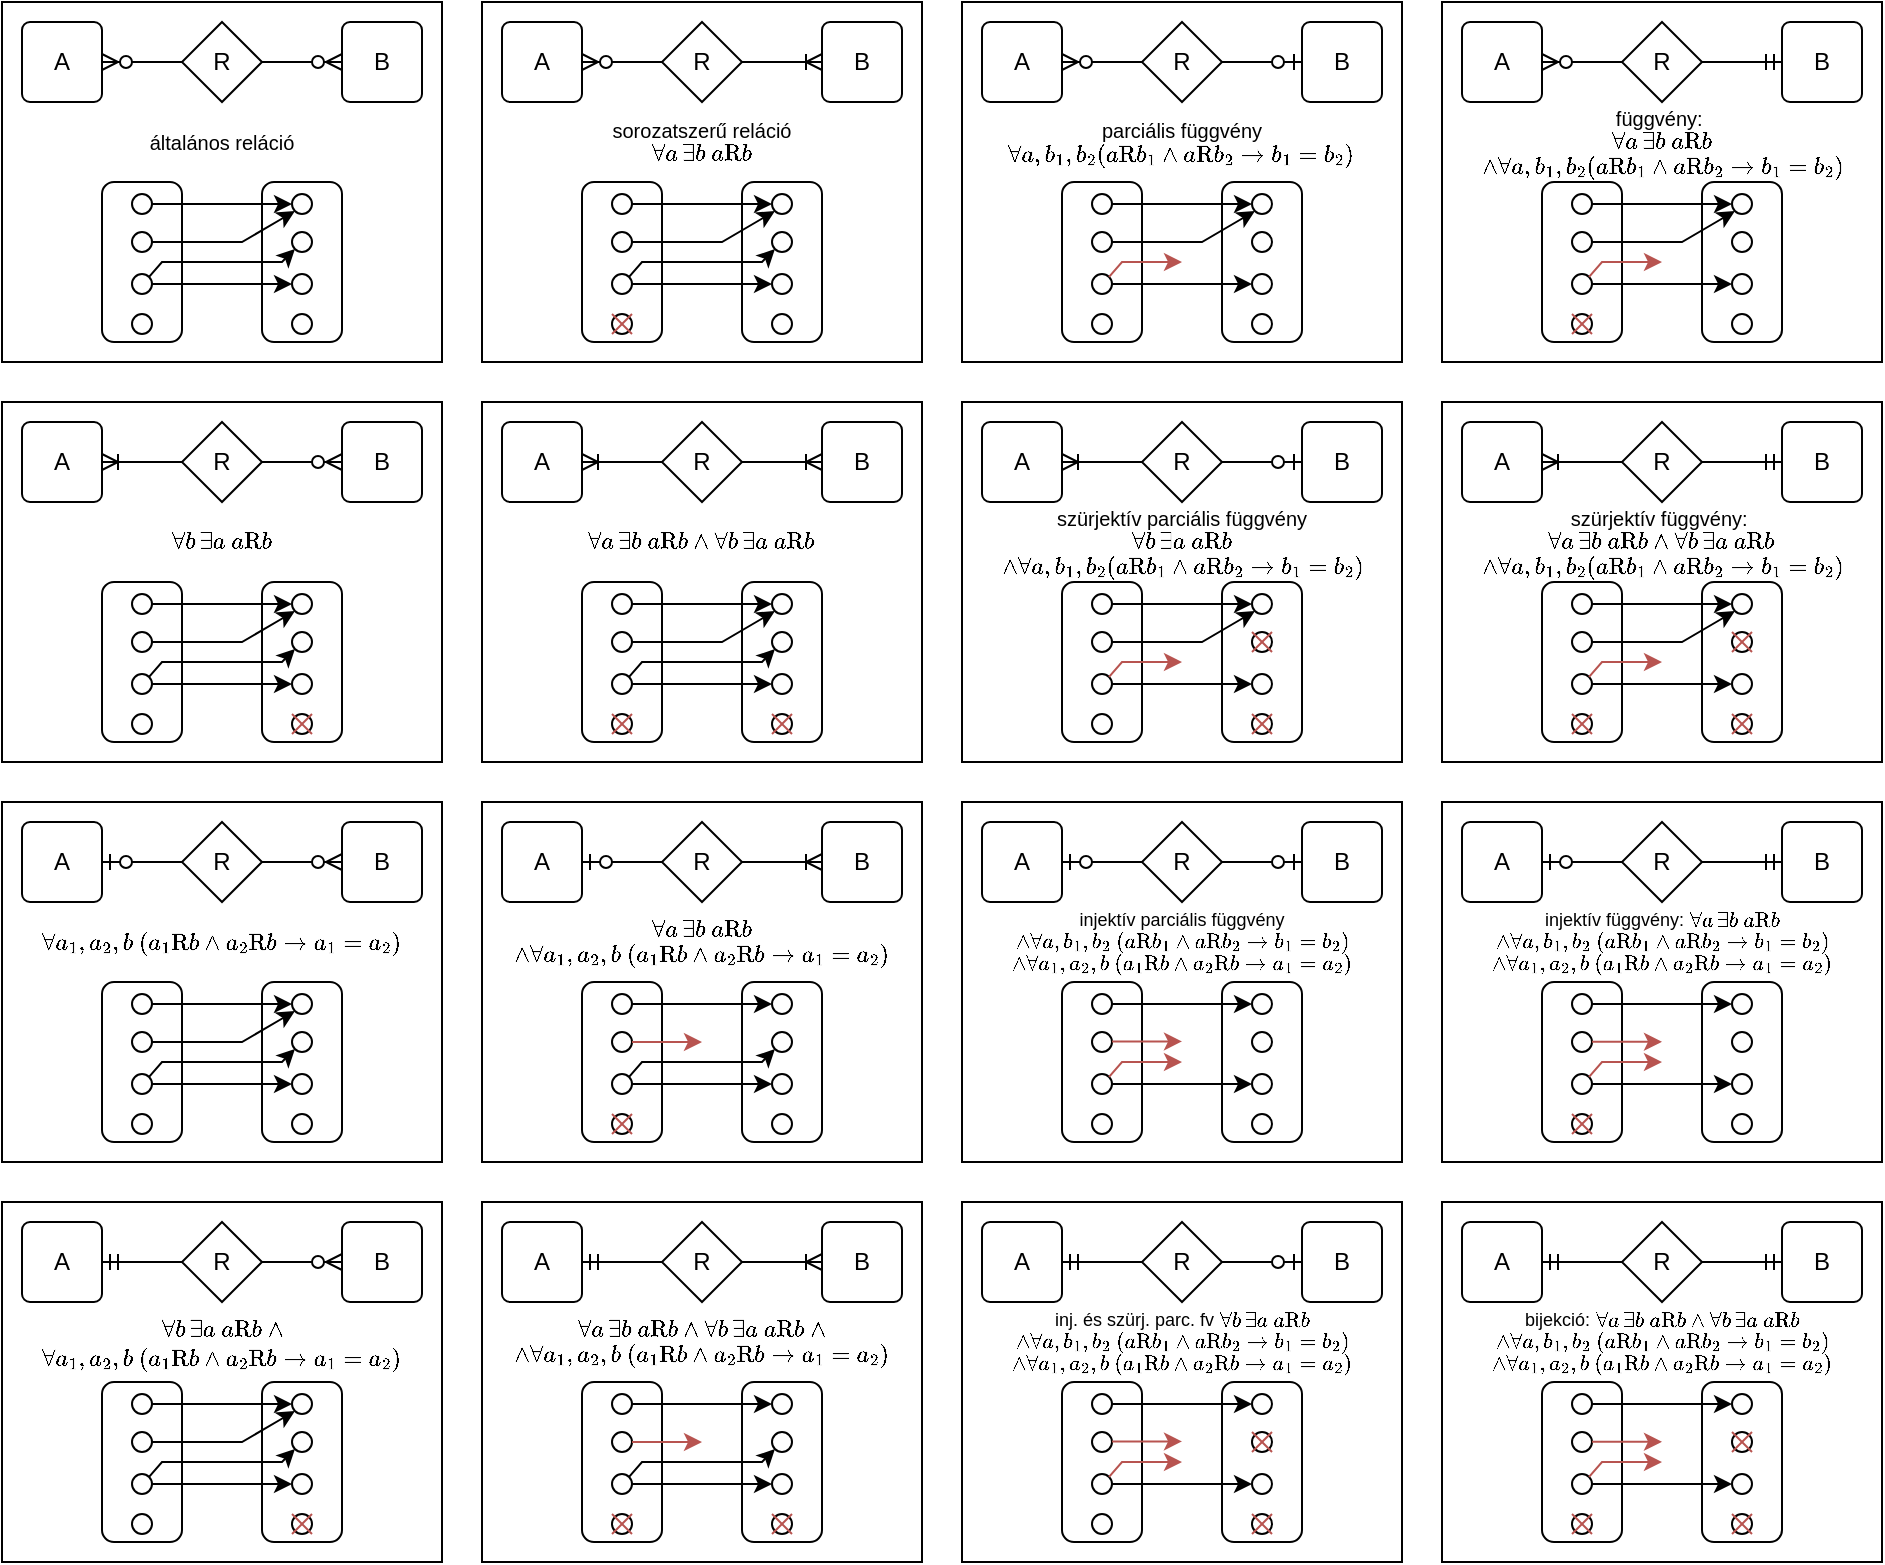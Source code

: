 <mxfile version="15.8.7" type="github">
  <diagram id="UhAk2YxEdr_XJ9JBLaz_" name="Page-1">
    <mxGraphModel dx="544" dy="933" grid="0" gridSize="10" guides="1" tooltips="1" connect="1" arrows="1" fold="1" page="1" pageScale="1" pageWidth="827" pageHeight="1169" math="1" shadow="0">
      <root>
        <mxCell id="0" />
        <mxCell id="1" parent="0" />
        <mxCell id="Ek_JF4wU0ReZw1fzb51k-53" value="" style="group" parent="1" vertex="1" connectable="0">
          <mxGeometry x="30" y="30" width="220" height="180" as="geometry" />
        </mxCell>
        <mxCell id="Ek_JF4wU0ReZw1fzb51k-48" value="" style="rounded=0;whiteSpace=wrap;html=1;" parent="Ek_JF4wU0ReZw1fzb51k-53" vertex="1">
          <mxGeometry width="220" height="180" as="geometry" />
        </mxCell>
        <mxCell id="Ek_JF4wU0ReZw1fzb51k-2" value="A" style="rounded=1;arcSize=10;whiteSpace=wrap;html=1;align=center;" parent="Ek_JF4wU0ReZw1fzb51k-53" vertex="1">
          <mxGeometry x="10" y="10" width="40" height="40" as="geometry" />
        </mxCell>
        <mxCell id="Ek_JF4wU0ReZw1fzb51k-3" value="B" style="rounded=1;arcSize=10;whiteSpace=wrap;html=1;align=center;" parent="Ek_JF4wU0ReZw1fzb51k-53" vertex="1">
          <mxGeometry x="170" y="10" width="40" height="40" as="geometry" />
        </mxCell>
        <mxCell id="Ek_JF4wU0ReZw1fzb51k-4" value="R" style="shape=rhombus;perimeter=rhombusPerimeter;whiteSpace=wrap;html=1;align=center;" parent="Ek_JF4wU0ReZw1fzb51k-53" vertex="1">
          <mxGeometry x="90" y="10" width="40" height="40" as="geometry" />
        </mxCell>
        <mxCell id="Ek_JF4wU0ReZw1fzb51k-5" value="" style="edgeStyle=entityRelationEdgeStyle;fontSize=12;html=1;endArrow=ERzeroToMany;endFill=1;rounded=0;exitX=0;exitY=0.5;exitDx=0;exitDy=0;entryX=1;entryY=0.5;entryDx=0;entryDy=0;" parent="Ek_JF4wU0ReZw1fzb51k-53" source="Ek_JF4wU0ReZw1fzb51k-4" target="Ek_JF4wU0ReZw1fzb51k-2" edge="1">
          <mxGeometry width="100" height="100" relative="1" as="geometry">
            <mxPoint x="330" y="430" as="sourcePoint" />
            <mxPoint x="430" y="330" as="targetPoint" />
          </mxGeometry>
        </mxCell>
        <mxCell id="Ek_JF4wU0ReZw1fzb51k-6" value="" style="edgeStyle=entityRelationEdgeStyle;fontSize=12;html=1;endArrow=ERzeroToMany;endFill=1;rounded=0;exitX=1;exitY=0.5;exitDx=0;exitDy=0;entryX=0;entryY=0.5;entryDx=0;entryDy=0;" parent="Ek_JF4wU0ReZw1fzb51k-53" source="Ek_JF4wU0ReZw1fzb51k-4" target="Ek_JF4wU0ReZw1fzb51k-3" edge="1">
          <mxGeometry width="100" height="100" relative="1" as="geometry">
            <mxPoint x="190" y="140" as="sourcePoint" />
            <mxPoint x="150" y="140" as="targetPoint" />
          </mxGeometry>
        </mxCell>
        <mxCell id="Ek_JF4wU0ReZw1fzb51k-25" value="" style="rounded=1;whiteSpace=wrap;html=1;" parent="Ek_JF4wU0ReZw1fzb51k-53" vertex="1">
          <mxGeometry x="50" y="90" width="40" height="80" as="geometry" />
        </mxCell>
        <mxCell id="Ek_JF4wU0ReZw1fzb51k-27" value="" style="ellipse;whiteSpace=wrap;html=1;aspect=fixed;" parent="Ek_JF4wU0ReZw1fzb51k-53" vertex="1">
          <mxGeometry x="65" y="96" width="10" height="10" as="geometry" />
        </mxCell>
        <mxCell id="Ek_JF4wU0ReZw1fzb51k-28" value="" style="ellipse;whiteSpace=wrap;html=1;aspect=fixed;" parent="Ek_JF4wU0ReZw1fzb51k-53" vertex="1">
          <mxGeometry x="65" y="115" width="10" height="10" as="geometry" />
        </mxCell>
        <mxCell id="Ek_JF4wU0ReZw1fzb51k-31" value="" style="ellipse;whiteSpace=wrap;html=1;aspect=fixed;" parent="Ek_JF4wU0ReZw1fzb51k-53" vertex="1">
          <mxGeometry x="65" y="136" width="10" height="10" as="geometry" />
        </mxCell>
        <mxCell id="Ek_JF4wU0ReZw1fzb51k-32" value="" style="ellipse;whiteSpace=wrap;html=1;aspect=fixed;" parent="Ek_JF4wU0ReZw1fzb51k-53" vertex="1">
          <mxGeometry x="65" y="156" width="10" height="10" as="geometry" />
        </mxCell>
        <mxCell id="Ek_JF4wU0ReZw1fzb51k-38" value="" style="rounded=1;whiteSpace=wrap;html=1;" parent="Ek_JF4wU0ReZw1fzb51k-53" vertex="1">
          <mxGeometry x="130" y="90" width="40" height="80" as="geometry" />
        </mxCell>
        <mxCell id="Ek_JF4wU0ReZw1fzb51k-39" value="" style="ellipse;whiteSpace=wrap;html=1;aspect=fixed;" parent="Ek_JF4wU0ReZw1fzb51k-53" vertex="1">
          <mxGeometry x="145" y="96" width="10" height="10" as="geometry" />
        </mxCell>
        <mxCell id="Ek_JF4wU0ReZw1fzb51k-40" value="" style="ellipse;whiteSpace=wrap;html=1;aspect=fixed;" parent="Ek_JF4wU0ReZw1fzb51k-53" vertex="1">
          <mxGeometry x="145" y="115" width="10" height="10" as="geometry" />
        </mxCell>
        <mxCell id="Ek_JF4wU0ReZw1fzb51k-41" value="" style="ellipse;whiteSpace=wrap;html=1;aspect=fixed;" parent="Ek_JF4wU0ReZw1fzb51k-53" vertex="1">
          <mxGeometry x="145" y="136" width="10" height="10" as="geometry" />
        </mxCell>
        <mxCell id="Ek_JF4wU0ReZw1fzb51k-42" value="" style="ellipse;whiteSpace=wrap;html=1;aspect=fixed;" parent="Ek_JF4wU0ReZw1fzb51k-53" vertex="1">
          <mxGeometry x="145" y="156" width="10" height="10" as="geometry" />
        </mxCell>
        <mxCell id="Ek_JF4wU0ReZw1fzb51k-43" value="" style="endArrow=classic;html=1;rounded=0;exitX=1;exitY=0.5;exitDx=0;exitDy=0;entryX=0;entryY=0.5;entryDx=0;entryDy=0;" parent="Ek_JF4wU0ReZw1fzb51k-53" source="Ek_JF4wU0ReZw1fzb51k-27" target="Ek_JF4wU0ReZw1fzb51k-39" edge="1">
          <mxGeometry width="50" height="50" relative="1" as="geometry">
            <mxPoint x="170" y="160" as="sourcePoint" />
            <mxPoint x="220" y="110" as="targetPoint" />
            <Array as="points" />
          </mxGeometry>
        </mxCell>
        <mxCell id="Ek_JF4wU0ReZw1fzb51k-45" style="rounded=0;orthogonalLoop=1;jettySize=auto;html=1;exitX=1;exitY=0.5;exitDx=0;exitDy=0;entryX=0;entryY=1;entryDx=0;entryDy=0;" parent="Ek_JF4wU0ReZw1fzb51k-53" source="Ek_JF4wU0ReZw1fzb51k-28" target="Ek_JF4wU0ReZw1fzb51k-39" edge="1">
          <mxGeometry relative="1" as="geometry">
            <Array as="points">
              <mxPoint x="120" y="120" />
            </Array>
          </mxGeometry>
        </mxCell>
        <mxCell id="Ek_JF4wU0ReZw1fzb51k-46" style="edgeStyle=none;rounded=0;orthogonalLoop=1;jettySize=auto;html=1;exitX=1;exitY=0.5;exitDx=0;exitDy=0;entryX=0;entryY=0.5;entryDx=0;entryDy=0;" parent="Ek_JF4wU0ReZw1fzb51k-53" source="Ek_JF4wU0ReZw1fzb51k-31" target="Ek_JF4wU0ReZw1fzb51k-41" edge="1">
          <mxGeometry relative="1" as="geometry" />
        </mxCell>
        <mxCell id="Ek_JF4wU0ReZw1fzb51k-47" style="edgeStyle=none;rounded=0;orthogonalLoop=1;jettySize=auto;html=1;exitX=1;exitY=0;exitDx=0;exitDy=0;entryX=0;entryY=1;entryDx=0;entryDy=0;" parent="Ek_JF4wU0ReZw1fzb51k-53" source="Ek_JF4wU0ReZw1fzb51k-31" target="Ek_JF4wU0ReZw1fzb51k-40" edge="1">
          <mxGeometry relative="1" as="geometry">
            <Array as="points">
              <mxPoint x="80" y="130" />
              <mxPoint x="140" y="130" />
            </Array>
          </mxGeometry>
        </mxCell>
        <mxCell id="Ek_JF4wU0ReZw1fzb51k-52" value="általános reláció" style="text;html=1;strokeColor=none;fillColor=none;align=center;verticalAlign=middle;whiteSpace=wrap;rounded=0;fontSize=10;" parent="Ek_JF4wU0ReZw1fzb51k-53" vertex="1">
          <mxGeometry x="10" y="50" width="200" height="40" as="geometry" />
        </mxCell>
        <mxCell id="Ek_JF4wU0ReZw1fzb51k-54" value="" style="group;container=1;" parent="1" vertex="1" connectable="0">
          <mxGeometry x="270" y="30" width="220" height="180" as="geometry" />
        </mxCell>
        <mxCell id="Ek_JF4wU0ReZw1fzb51k-55" value="" style="rounded=0;whiteSpace=wrap;html=1;" parent="Ek_JF4wU0ReZw1fzb51k-54" vertex="1">
          <mxGeometry width="220" height="180" as="geometry" />
        </mxCell>
        <mxCell id="Ek_JF4wU0ReZw1fzb51k-56" value="A" style="rounded=1;arcSize=10;whiteSpace=wrap;html=1;align=center;" parent="Ek_JF4wU0ReZw1fzb51k-54" vertex="1">
          <mxGeometry x="10" y="10" width="40" height="40" as="geometry" />
        </mxCell>
        <mxCell id="Ek_JF4wU0ReZw1fzb51k-57" value="B" style="rounded=1;arcSize=10;whiteSpace=wrap;html=1;align=center;" parent="Ek_JF4wU0ReZw1fzb51k-54" vertex="1">
          <mxGeometry x="170" y="10" width="40" height="40" as="geometry" />
        </mxCell>
        <mxCell id="Ek_JF4wU0ReZw1fzb51k-58" value="R" style="shape=rhombus;perimeter=rhombusPerimeter;whiteSpace=wrap;html=1;align=center;" parent="Ek_JF4wU0ReZw1fzb51k-54" vertex="1">
          <mxGeometry x="90" y="10" width="40" height="40" as="geometry" />
        </mxCell>
        <mxCell id="Ek_JF4wU0ReZw1fzb51k-59" value="" style="edgeStyle=entityRelationEdgeStyle;fontSize=12;html=1;endArrow=ERzeroToMany;endFill=1;rounded=0;exitX=0;exitY=0.5;exitDx=0;exitDy=0;entryX=1;entryY=0.5;entryDx=0;entryDy=0;" parent="Ek_JF4wU0ReZw1fzb51k-54" source="Ek_JF4wU0ReZw1fzb51k-58" target="Ek_JF4wU0ReZw1fzb51k-56" edge="1">
          <mxGeometry width="100" height="100" relative="1" as="geometry">
            <mxPoint x="330" y="430" as="sourcePoint" />
            <mxPoint x="430" y="330" as="targetPoint" />
          </mxGeometry>
        </mxCell>
        <mxCell id="Ek_JF4wU0ReZw1fzb51k-61" value="" style="rounded=1;whiteSpace=wrap;html=1;" parent="Ek_JF4wU0ReZw1fzb51k-54" vertex="1">
          <mxGeometry x="50" y="90" width="40" height="80" as="geometry" />
        </mxCell>
        <mxCell id="Ek_JF4wU0ReZw1fzb51k-62" value="" style="ellipse;whiteSpace=wrap;html=1;aspect=fixed;" parent="Ek_JF4wU0ReZw1fzb51k-54" vertex="1">
          <mxGeometry x="65" y="96" width="10" height="10" as="geometry" />
        </mxCell>
        <mxCell id="Ek_JF4wU0ReZw1fzb51k-63" value="" style="ellipse;whiteSpace=wrap;html=1;aspect=fixed;" parent="Ek_JF4wU0ReZw1fzb51k-54" vertex="1">
          <mxGeometry x="65" y="115" width="10" height="10" as="geometry" />
        </mxCell>
        <mxCell id="Ek_JF4wU0ReZw1fzb51k-64" value="" style="ellipse;whiteSpace=wrap;html=1;aspect=fixed;" parent="Ek_JF4wU0ReZw1fzb51k-54" vertex="1">
          <mxGeometry x="65" y="136" width="10" height="10" as="geometry" />
        </mxCell>
        <mxCell id="Ek_JF4wU0ReZw1fzb51k-65" value="" style="ellipse;whiteSpace=wrap;html=1;aspect=fixed;" parent="Ek_JF4wU0ReZw1fzb51k-54" vertex="1">
          <mxGeometry x="65" y="156" width="10" height="10" as="geometry" />
        </mxCell>
        <mxCell id="Ek_JF4wU0ReZw1fzb51k-66" value="" style="rounded=1;whiteSpace=wrap;html=1;" parent="Ek_JF4wU0ReZw1fzb51k-54" vertex="1">
          <mxGeometry x="130" y="90" width="40" height="80" as="geometry" />
        </mxCell>
        <mxCell id="Ek_JF4wU0ReZw1fzb51k-67" value="" style="ellipse;whiteSpace=wrap;html=1;aspect=fixed;" parent="Ek_JF4wU0ReZw1fzb51k-54" vertex="1">
          <mxGeometry x="145" y="96" width="10" height="10" as="geometry" />
        </mxCell>
        <mxCell id="Ek_JF4wU0ReZw1fzb51k-68" value="" style="ellipse;whiteSpace=wrap;html=1;aspect=fixed;" parent="Ek_JF4wU0ReZw1fzb51k-54" vertex="1">
          <mxGeometry x="145" y="115" width="10" height="10" as="geometry" />
        </mxCell>
        <mxCell id="Ek_JF4wU0ReZw1fzb51k-69" value="" style="ellipse;whiteSpace=wrap;html=1;aspect=fixed;" parent="Ek_JF4wU0ReZw1fzb51k-54" vertex="1">
          <mxGeometry x="145" y="136" width="10" height="10" as="geometry" />
        </mxCell>
        <mxCell id="Ek_JF4wU0ReZw1fzb51k-70" value="" style="ellipse;whiteSpace=wrap;html=1;aspect=fixed;" parent="Ek_JF4wU0ReZw1fzb51k-54" vertex="1">
          <mxGeometry x="145" y="156" width="10" height="10" as="geometry" />
        </mxCell>
        <mxCell id="Ek_JF4wU0ReZw1fzb51k-71" value="" style="endArrow=classic;html=1;rounded=0;exitX=1;exitY=0.5;exitDx=0;exitDy=0;entryX=0;entryY=0.5;entryDx=0;entryDy=0;" parent="Ek_JF4wU0ReZw1fzb51k-54" source="Ek_JF4wU0ReZw1fzb51k-62" target="Ek_JF4wU0ReZw1fzb51k-67" edge="1">
          <mxGeometry width="50" height="50" relative="1" as="geometry">
            <mxPoint x="170" y="160" as="sourcePoint" />
            <mxPoint x="220" y="110" as="targetPoint" />
            <Array as="points" />
          </mxGeometry>
        </mxCell>
        <mxCell id="Ek_JF4wU0ReZw1fzb51k-72" style="rounded=0;orthogonalLoop=1;jettySize=auto;html=1;exitX=1;exitY=0.5;exitDx=0;exitDy=0;entryX=0;entryY=1;entryDx=0;entryDy=0;" parent="Ek_JF4wU0ReZw1fzb51k-54" source="Ek_JF4wU0ReZw1fzb51k-63" target="Ek_JF4wU0ReZw1fzb51k-67" edge="1">
          <mxGeometry relative="1" as="geometry">
            <Array as="points">
              <mxPoint x="120" y="120" />
            </Array>
          </mxGeometry>
        </mxCell>
        <mxCell id="Ek_JF4wU0ReZw1fzb51k-73" style="edgeStyle=none;rounded=0;orthogonalLoop=1;jettySize=auto;html=1;exitX=1;exitY=0.5;exitDx=0;exitDy=0;entryX=0;entryY=0.5;entryDx=0;entryDy=0;" parent="Ek_JF4wU0ReZw1fzb51k-54" source="Ek_JF4wU0ReZw1fzb51k-64" target="Ek_JF4wU0ReZw1fzb51k-69" edge="1">
          <mxGeometry relative="1" as="geometry" />
        </mxCell>
        <mxCell id="Ek_JF4wU0ReZw1fzb51k-74" style="edgeStyle=none;rounded=0;orthogonalLoop=1;jettySize=auto;html=1;exitX=1;exitY=0;exitDx=0;exitDy=0;entryX=0;entryY=1;entryDx=0;entryDy=0;" parent="Ek_JF4wU0ReZw1fzb51k-54" source="Ek_JF4wU0ReZw1fzb51k-64" target="Ek_JF4wU0ReZw1fzb51k-68" edge="1">
          <mxGeometry relative="1" as="geometry">
            <Array as="points">
              <mxPoint x="80" y="130" />
              <mxPoint x="140" y="130" />
            </Array>
          </mxGeometry>
        </mxCell>
        <mxCell id="Ek_JF4wU0ReZw1fzb51k-75" value="sorozatszerű reláció&lt;br&gt;\(\forall a\,\exists b \ a\mathrm{R}b\)" style="text;html=1;strokeColor=none;fillColor=none;align=center;verticalAlign=middle;whiteSpace=wrap;rounded=0;fontSize=10;" parent="Ek_JF4wU0ReZw1fzb51k-54" vertex="1">
          <mxGeometry x="10" y="50" width="200" height="40" as="geometry" />
        </mxCell>
        <mxCell id="1jJhWFjeIqIMvCYr40f0-1" value="" style="edgeStyle=entityRelationEdgeStyle;fontSize=12;html=1;endArrow=ERoneToMany;rounded=0;exitX=1;exitY=0.5;exitDx=0;exitDy=0;entryX=0;entryY=0.5;entryDx=0;entryDy=0;" parent="Ek_JF4wU0ReZw1fzb51k-54" source="Ek_JF4wU0ReZw1fzb51k-58" target="Ek_JF4wU0ReZw1fzb51k-57" edge="1">
          <mxGeometry width="100" height="100" relative="1" as="geometry">
            <mxPoint x="40" y="200" as="sourcePoint" />
            <mxPoint x="140" y="100" as="targetPoint" />
          </mxGeometry>
        </mxCell>
        <mxCell id="1jJhWFjeIqIMvCYr40f0-28" value="" style="group" parent="Ek_JF4wU0ReZw1fzb51k-54" vertex="1" connectable="0">
          <mxGeometry x="65" y="156" width="10" height="10" as="geometry" />
        </mxCell>
        <mxCell id="Ek_JF4wU0ReZw1fzb51k-78" value="" style="endArrow=none;html=1;rounded=0;fillColor=#f8cecc;strokeColor=#b85450;" parent="1jJhWFjeIqIMvCYr40f0-28" edge="1">
          <mxGeometry width="50" height="50" relative="1" as="geometry">
            <mxPoint y="10" as="sourcePoint" />
            <mxPoint x="10" as="targetPoint" />
          </mxGeometry>
        </mxCell>
        <mxCell id="Ek_JF4wU0ReZw1fzb51k-79" value="" style="endArrow=none;html=1;rounded=0;fillColor=#f8cecc;strokeColor=#b85450;" parent="1jJhWFjeIqIMvCYr40f0-28" edge="1">
          <mxGeometry width="50" height="50" relative="1" as="geometry">
            <mxPoint x="10" y="10" as="sourcePoint" />
            <mxPoint as="targetPoint" />
          </mxGeometry>
        </mxCell>
        <mxCell id="1jJhWFjeIqIMvCYr40f0-3" value="" style="group;container=1;" parent="1" vertex="1" connectable="0">
          <mxGeometry x="510" y="30" width="220" height="180" as="geometry" />
        </mxCell>
        <mxCell id="1jJhWFjeIqIMvCYr40f0-4" value="" style="rounded=0;whiteSpace=wrap;html=1;" parent="1jJhWFjeIqIMvCYr40f0-3" vertex="1">
          <mxGeometry width="220" height="180" as="geometry" />
        </mxCell>
        <mxCell id="1jJhWFjeIqIMvCYr40f0-5" value="A" style="rounded=1;arcSize=10;whiteSpace=wrap;html=1;align=center;" parent="1jJhWFjeIqIMvCYr40f0-3" vertex="1">
          <mxGeometry x="10" y="10" width="40" height="40" as="geometry" />
        </mxCell>
        <mxCell id="1jJhWFjeIqIMvCYr40f0-6" value="B" style="rounded=1;arcSize=10;whiteSpace=wrap;html=1;align=center;" parent="1jJhWFjeIqIMvCYr40f0-3" vertex="1">
          <mxGeometry x="170" y="10" width="40" height="40" as="geometry" />
        </mxCell>
        <mxCell id="1jJhWFjeIqIMvCYr40f0-7" value="R" style="shape=rhombus;perimeter=rhombusPerimeter;whiteSpace=wrap;html=1;align=center;" parent="1jJhWFjeIqIMvCYr40f0-3" vertex="1">
          <mxGeometry x="90" y="10" width="40" height="40" as="geometry" />
        </mxCell>
        <mxCell id="1jJhWFjeIqIMvCYr40f0-8" value="" style="edgeStyle=entityRelationEdgeStyle;fontSize=12;html=1;endArrow=ERzeroToMany;endFill=1;rounded=0;exitX=0;exitY=0.5;exitDx=0;exitDy=0;entryX=1;entryY=0.5;entryDx=0;entryDy=0;" parent="1jJhWFjeIqIMvCYr40f0-3" source="1jJhWFjeIqIMvCYr40f0-7" target="1jJhWFjeIqIMvCYr40f0-5" edge="1">
          <mxGeometry width="100" height="100" relative="1" as="geometry">
            <mxPoint x="330" y="430" as="sourcePoint" />
            <mxPoint x="430" y="330" as="targetPoint" />
          </mxGeometry>
        </mxCell>
        <mxCell id="1jJhWFjeIqIMvCYr40f0-9" value="" style="rounded=1;whiteSpace=wrap;html=1;" parent="1jJhWFjeIqIMvCYr40f0-3" vertex="1">
          <mxGeometry x="50" y="90" width="40" height="80" as="geometry" />
        </mxCell>
        <mxCell id="1jJhWFjeIqIMvCYr40f0-10" value="" style="ellipse;whiteSpace=wrap;html=1;aspect=fixed;" parent="1jJhWFjeIqIMvCYr40f0-3" vertex="1">
          <mxGeometry x="65" y="96" width="10" height="10" as="geometry" />
        </mxCell>
        <mxCell id="1jJhWFjeIqIMvCYr40f0-11" value="" style="ellipse;whiteSpace=wrap;html=1;aspect=fixed;" parent="1jJhWFjeIqIMvCYr40f0-3" vertex="1">
          <mxGeometry x="65" y="115" width="10" height="10" as="geometry" />
        </mxCell>
        <mxCell id="1jJhWFjeIqIMvCYr40f0-12" value="" style="ellipse;whiteSpace=wrap;html=1;aspect=fixed;" parent="1jJhWFjeIqIMvCYr40f0-3" vertex="1">
          <mxGeometry x="65" y="136" width="10" height="10" as="geometry" />
        </mxCell>
        <mxCell id="1jJhWFjeIqIMvCYr40f0-13" value="" style="ellipse;whiteSpace=wrap;html=1;aspect=fixed;" parent="1jJhWFjeIqIMvCYr40f0-3" vertex="1">
          <mxGeometry x="65" y="156" width="10" height="10" as="geometry" />
        </mxCell>
        <mxCell id="1jJhWFjeIqIMvCYr40f0-14" value="" style="rounded=1;whiteSpace=wrap;html=1;" parent="1jJhWFjeIqIMvCYr40f0-3" vertex="1">
          <mxGeometry x="130" y="90" width="40" height="80" as="geometry" />
        </mxCell>
        <mxCell id="1jJhWFjeIqIMvCYr40f0-15" value="" style="ellipse;whiteSpace=wrap;html=1;aspect=fixed;" parent="1jJhWFjeIqIMvCYr40f0-3" vertex="1">
          <mxGeometry x="145" y="96" width="10" height="10" as="geometry" />
        </mxCell>
        <mxCell id="1jJhWFjeIqIMvCYr40f0-16" value="" style="ellipse;whiteSpace=wrap;html=1;aspect=fixed;" parent="1jJhWFjeIqIMvCYr40f0-3" vertex="1">
          <mxGeometry x="145" y="115" width="10" height="10" as="geometry" />
        </mxCell>
        <mxCell id="1jJhWFjeIqIMvCYr40f0-17" value="" style="ellipse;whiteSpace=wrap;html=1;aspect=fixed;" parent="1jJhWFjeIqIMvCYr40f0-3" vertex="1">
          <mxGeometry x="145" y="136" width="10" height="10" as="geometry" />
        </mxCell>
        <mxCell id="1jJhWFjeIqIMvCYr40f0-18" value="" style="ellipse;whiteSpace=wrap;html=1;aspect=fixed;" parent="1jJhWFjeIqIMvCYr40f0-3" vertex="1">
          <mxGeometry x="145" y="156" width="10" height="10" as="geometry" />
        </mxCell>
        <mxCell id="1jJhWFjeIqIMvCYr40f0-19" value="" style="endArrow=classic;html=1;rounded=0;exitX=1;exitY=0.5;exitDx=0;exitDy=0;entryX=0;entryY=0.5;entryDx=0;entryDy=0;" parent="1jJhWFjeIqIMvCYr40f0-3" source="1jJhWFjeIqIMvCYr40f0-10" target="1jJhWFjeIqIMvCYr40f0-15" edge="1">
          <mxGeometry width="50" height="50" relative="1" as="geometry">
            <mxPoint x="170" y="160" as="sourcePoint" />
            <mxPoint x="220" y="110" as="targetPoint" />
            <Array as="points" />
          </mxGeometry>
        </mxCell>
        <mxCell id="1jJhWFjeIqIMvCYr40f0-20" style="rounded=0;orthogonalLoop=1;jettySize=auto;html=1;exitX=1;exitY=0.5;exitDx=0;exitDy=0;entryX=0;entryY=1;entryDx=0;entryDy=0;" parent="1jJhWFjeIqIMvCYr40f0-3" source="1jJhWFjeIqIMvCYr40f0-11" target="1jJhWFjeIqIMvCYr40f0-15" edge="1">
          <mxGeometry relative="1" as="geometry">
            <Array as="points">
              <mxPoint x="120" y="120" />
            </Array>
          </mxGeometry>
        </mxCell>
        <mxCell id="1jJhWFjeIqIMvCYr40f0-21" style="edgeStyle=none;rounded=0;orthogonalLoop=1;jettySize=auto;html=1;exitX=1;exitY=0.5;exitDx=0;exitDy=0;entryX=0;entryY=0.5;entryDx=0;entryDy=0;" parent="1jJhWFjeIqIMvCYr40f0-3" source="1jJhWFjeIqIMvCYr40f0-12" target="1jJhWFjeIqIMvCYr40f0-17" edge="1">
          <mxGeometry relative="1" as="geometry" />
        </mxCell>
        <mxCell id="1jJhWFjeIqIMvCYr40f0-22" style="edgeStyle=none;rounded=0;orthogonalLoop=1;jettySize=auto;html=1;exitX=1;exitY=0;exitDx=0;exitDy=0;fillColor=#f8cecc;strokeColor=#b85450;" parent="1jJhWFjeIqIMvCYr40f0-3" source="1jJhWFjeIqIMvCYr40f0-12" edge="1">
          <mxGeometry relative="1" as="geometry">
            <Array as="points">
              <mxPoint x="80" y="130" />
            </Array>
            <mxPoint x="110" y="130" as="targetPoint" />
          </mxGeometry>
        </mxCell>
        <mxCell id="1jJhWFjeIqIMvCYr40f0-23" value="parciális függvény&lt;br style=&quot;font-size: 10px;&quot;&gt;\(\forall a, b_1, b_2 (a\mathrm{R}b_1\land a\mathrm{R}b_2 \to b_1=b_2)\)" style="text;html=1;strokeColor=none;fillColor=none;align=center;verticalAlign=middle;whiteSpace=wrap;rounded=0;fontSize=10;" parent="1jJhWFjeIqIMvCYr40f0-3" vertex="1">
          <mxGeometry x="10" y="50" width="200" height="40" as="geometry" />
        </mxCell>
        <mxCell id="1jJhWFjeIqIMvCYr40f0-27" value="" style="edgeStyle=entityRelationEdgeStyle;fontSize=12;html=1;endArrow=ERzeroToOne;endFill=1;rounded=0;exitX=1;exitY=0.5;exitDx=0;exitDy=0;entryX=0;entryY=0.5;entryDx=0;entryDy=0;" parent="1jJhWFjeIqIMvCYr40f0-3" source="1jJhWFjeIqIMvCYr40f0-7" target="1jJhWFjeIqIMvCYr40f0-6" edge="1">
          <mxGeometry width="100" height="100" relative="1" as="geometry">
            <mxPoint x="-30" y="200" as="sourcePoint" />
            <mxPoint x="70" y="100" as="targetPoint" />
          </mxGeometry>
        </mxCell>
        <mxCell id="1jJhWFjeIqIMvCYr40f0-42" value="" style="group;container=1;" parent="1" vertex="1" connectable="0">
          <mxGeometry x="750" y="30" width="220" height="180" as="geometry" />
        </mxCell>
        <mxCell id="1jJhWFjeIqIMvCYr40f0-43" value="" style="rounded=0;whiteSpace=wrap;html=1;" parent="1jJhWFjeIqIMvCYr40f0-42" vertex="1">
          <mxGeometry width="220" height="180" as="geometry" />
        </mxCell>
        <mxCell id="1jJhWFjeIqIMvCYr40f0-44" value="A" style="rounded=1;arcSize=10;whiteSpace=wrap;html=1;align=center;" parent="1jJhWFjeIqIMvCYr40f0-42" vertex="1">
          <mxGeometry x="10" y="10" width="40" height="40" as="geometry" />
        </mxCell>
        <mxCell id="1jJhWFjeIqIMvCYr40f0-45" value="B" style="rounded=1;arcSize=10;whiteSpace=wrap;html=1;align=center;" parent="1jJhWFjeIqIMvCYr40f0-42" vertex="1">
          <mxGeometry x="170" y="10" width="40" height="40" as="geometry" />
        </mxCell>
        <mxCell id="1jJhWFjeIqIMvCYr40f0-46" value="R" style="shape=rhombus;perimeter=rhombusPerimeter;whiteSpace=wrap;html=1;align=center;" parent="1jJhWFjeIqIMvCYr40f0-42" vertex="1">
          <mxGeometry x="90" y="10" width="40" height="40" as="geometry" />
        </mxCell>
        <mxCell id="1jJhWFjeIqIMvCYr40f0-47" value="" style="edgeStyle=entityRelationEdgeStyle;fontSize=12;html=1;endArrow=ERzeroToMany;endFill=1;rounded=0;exitX=0;exitY=0.5;exitDx=0;exitDy=0;entryX=1;entryY=0.5;entryDx=0;entryDy=0;strokeColor=#000000;" parent="1jJhWFjeIqIMvCYr40f0-42" source="1jJhWFjeIqIMvCYr40f0-46" target="1jJhWFjeIqIMvCYr40f0-44" edge="1">
          <mxGeometry width="100" height="100" relative="1" as="geometry">
            <mxPoint x="330" y="430" as="sourcePoint" />
            <mxPoint x="430" y="330" as="targetPoint" />
          </mxGeometry>
        </mxCell>
        <mxCell id="1jJhWFjeIqIMvCYr40f0-48" value="" style="rounded=1;whiteSpace=wrap;html=1;" parent="1jJhWFjeIqIMvCYr40f0-42" vertex="1">
          <mxGeometry x="50" y="90" width="40" height="80" as="geometry" />
        </mxCell>
        <mxCell id="1jJhWFjeIqIMvCYr40f0-49" value="" style="ellipse;whiteSpace=wrap;html=1;aspect=fixed;" parent="1jJhWFjeIqIMvCYr40f0-42" vertex="1">
          <mxGeometry x="65" y="96" width="10" height="10" as="geometry" />
        </mxCell>
        <mxCell id="1jJhWFjeIqIMvCYr40f0-50" value="" style="ellipse;whiteSpace=wrap;html=1;aspect=fixed;" parent="1jJhWFjeIqIMvCYr40f0-42" vertex="1">
          <mxGeometry x="65" y="115" width="10" height="10" as="geometry" />
        </mxCell>
        <mxCell id="1jJhWFjeIqIMvCYr40f0-51" value="" style="ellipse;whiteSpace=wrap;html=1;aspect=fixed;" parent="1jJhWFjeIqIMvCYr40f0-42" vertex="1">
          <mxGeometry x="65" y="136" width="10" height="10" as="geometry" />
        </mxCell>
        <mxCell id="1jJhWFjeIqIMvCYr40f0-52" value="" style="ellipse;whiteSpace=wrap;html=1;aspect=fixed;" parent="1jJhWFjeIqIMvCYr40f0-42" vertex="1">
          <mxGeometry x="65" y="156" width="10" height="10" as="geometry" />
        </mxCell>
        <mxCell id="1jJhWFjeIqIMvCYr40f0-53" value="" style="rounded=1;whiteSpace=wrap;html=1;" parent="1jJhWFjeIqIMvCYr40f0-42" vertex="1">
          <mxGeometry x="130" y="90" width="40" height="80" as="geometry" />
        </mxCell>
        <mxCell id="1jJhWFjeIqIMvCYr40f0-54" value="" style="ellipse;whiteSpace=wrap;html=1;aspect=fixed;" parent="1jJhWFjeIqIMvCYr40f0-42" vertex="1">
          <mxGeometry x="145" y="96" width="10" height="10" as="geometry" />
        </mxCell>
        <mxCell id="1jJhWFjeIqIMvCYr40f0-55" value="" style="ellipse;whiteSpace=wrap;html=1;aspect=fixed;" parent="1jJhWFjeIqIMvCYr40f0-42" vertex="1">
          <mxGeometry x="145" y="115" width="10" height="10" as="geometry" />
        </mxCell>
        <mxCell id="1jJhWFjeIqIMvCYr40f0-56" value="" style="ellipse;whiteSpace=wrap;html=1;aspect=fixed;" parent="1jJhWFjeIqIMvCYr40f0-42" vertex="1">
          <mxGeometry x="145" y="136" width="10" height="10" as="geometry" />
        </mxCell>
        <mxCell id="1jJhWFjeIqIMvCYr40f0-57" value="" style="ellipse;whiteSpace=wrap;html=1;aspect=fixed;" parent="1jJhWFjeIqIMvCYr40f0-42" vertex="1">
          <mxGeometry x="145" y="156" width="10" height="10" as="geometry" />
        </mxCell>
        <mxCell id="1jJhWFjeIqIMvCYr40f0-58" value="" style="endArrow=classic;html=1;rounded=0;exitX=1;exitY=0.5;exitDx=0;exitDy=0;entryX=0;entryY=0.5;entryDx=0;entryDy=0;" parent="1jJhWFjeIqIMvCYr40f0-42" source="1jJhWFjeIqIMvCYr40f0-49" target="1jJhWFjeIqIMvCYr40f0-54" edge="1">
          <mxGeometry width="50" height="50" relative="1" as="geometry">
            <mxPoint x="170" y="160" as="sourcePoint" />
            <mxPoint x="220" y="110" as="targetPoint" />
            <Array as="points" />
          </mxGeometry>
        </mxCell>
        <mxCell id="1jJhWFjeIqIMvCYr40f0-59" style="rounded=0;orthogonalLoop=1;jettySize=auto;html=1;exitX=1;exitY=0.5;exitDx=0;exitDy=0;entryX=0;entryY=1;entryDx=0;entryDy=0;" parent="1jJhWFjeIqIMvCYr40f0-42" source="1jJhWFjeIqIMvCYr40f0-50" target="1jJhWFjeIqIMvCYr40f0-54" edge="1">
          <mxGeometry relative="1" as="geometry">
            <Array as="points">
              <mxPoint x="120" y="120" />
            </Array>
          </mxGeometry>
        </mxCell>
        <mxCell id="1jJhWFjeIqIMvCYr40f0-60" style="edgeStyle=none;rounded=0;orthogonalLoop=1;jettySize=auto;html=1;exitX=1;exitY=0.5;exitDx=0;exitDy=0;entryX=0;entryY=0.5;entryDx=0;entryDy=0;" parent="1jJhWFjeIqIMvCYr40f0-42" source="1jJhWFjeIqIMvCYr40f0-51" target="1jJhWFjeIqIMvCYr40f0-56" edge="1">
          <mxGeometry relative="1" as="geometry" />
        </mxCell>
        <mxCell id="1jJhWFjeIqIMvCYr40f0-61" style="edgeStyle=none;rounded=0;orthogonalLoop=1;jettySize=auto;html=1;exitX=1;exitY=0;exitDx=0;exitDy=0;fillColor=#f8cecc;strokeColor=#b85450;" parent="1jJhWFjeIqIMvCYr40f0-42" source="1jJhWFjeIqIMvCYr40f0-51" edge="1">
          <mxGeometry relative="1" as="geometry">
            <Array as="points">
              <mxPoint x="80" y="130" />
            </Array>
            <mxPoint x="110" y="130" as="targetPoint" />
          </mxGeometry>
        </mxCell>
        <mxCell id="1jJhWFjeIqIMvCYr40f0-62" value="függvény:&amp;nbsp;&lt;br&gt;\(\forall a \, \exists b \ a\mathrm{R} b\)&lt;br style=&quot;font-size: 10px&quot;&gt;\(\land \forall a,b_1,b_2 (a\mathrm{R}b_1\land a\mathrm{R}b_2 \to b_1=b_2)\)" style="text;html=1;strokeColor=none;fillColor=none;align=center;verticalAlign=middle;whiteSpace=wrap;rounded=0;fontSize=10;" parent="1jJhWFjeIqIMvCYr40f0-42" vertex="1">
          <mxGeometry x="10" y="50" width="200" height="40" as="geometry" />
        </mxCell>
        <mxCell id="1jJhWFjeIqIMvCYr40f0-64" value="" style="edgeStyle=entityRelationEdgeStyle;fontSize=12;html=1;endArrow=ERmandOne;rounded=0;strokeColor=#000000;exitX=1;exitY=0.5;exitDx=0;exitDy=0;entryX=0;entryY=0.5;entryDx=0;entryDy=0;fillColor=#f5f5f5;" parent="1jJhWFjeIqIMvCYr40f0-42" source="1jJhWFjeIqIMvCYr40f0-46" target="1jJhWFjeIqIMvCYr40f0-45" edge="1">
          <mxGeometry width="100" height="100" relative="1" as="geometry">
            <mxPoint x="-40" y="110" as="sourcePoint" />
            <mxPoint x="60" y="10" as="targetPoint" />
          </mxGeometry>
        </mxCell>
        <mxCell id="1jJhWFjeIqIMvCYr40f0-65" value="" style="group" parent="1jJhWFjeIqIMvCYr40f0-42" vertex="1" connectable="0">
          <mxGeometry x="65" y="156" width="10" height="10" as="geometry" />
        </mxCell>
        <mxCell id="1jJhWFjeIqIMvCYr40f0-66" value="" style="endArrow=none;html=1;rounded=0;fillColor=#f8cecc;strokeColor=#b85450;" parent="1jJhWFjeIqIMvCYr40f0-65" edge="1">
          <mxGeometry width="50" height="50" relative="1" as="geometry">
            <mxPoint y="10" as="sourcePoint" />
            <mxPoint x="10" as="targetPoint" />
          </mxGeometry>
        </mxCell>
        <mxCell id="1jJhWFjeIqIMvCYr40f0-67" value="" style="endArrow=none;html=1;rounded=0;fillColor=#f8cecc;strokeColor=#b85450;" parent="1jJhWFjeIqIMvCYr40f0-65" edge="1">
          <mxGeometry width="50" height="50" relative="1" as="geometry">
            <mxPoint x="10" y="10" as="sourcePoint" />
            <mxPoint as="targetPoint" />
          </mxGeometry>
        </mxCell>
        <mxCell id="1jJhWFjeIqIMvCYr40f0-68" value="" style="group" parent="1" vertex="1" connectable="0">
          <mxGeometry x="30" y="230" width="220" height="180" as="geometry" />
        </mxCell>
        <mxCell id="1jJhWFjeIqIMvCYr40f0-69" value="" style="rounded=0;whiteSpace=wrap;html=1;" parent="1jJhWFjeIqIMvCYr40f0-68" vertex="1">
          <mxGeometry width="220" height="180" as="geometry" />
        </mxCell>
        <mxCell id="1jJhWFjeIqIMvCYr40f0-70" value="A" style="rounded=1;arcSize=10;whiteSpace=wrap;html=1;align=center;strokeColor=#000000;" parent="1jJhWFjeIqIMvCYr40f0-68" vertex="1">
          <mxGeometry x="10" y="10" width="40" height="40" as="geometry" />
        </mxCell>
        <mxCell id="1jJhWFjeIqIMvCYr40f0-71" value="B" style="rounded=1;arcSize=10;whiteSpace=wrap;html=1;align=center;strokeColor=#000000;" parent="1jJhWFjeIqIMvCYr40f0-68" vertex="1">
          <mxGeometry x="170" y="10" width="40" height="40" as="geometry" />
        </mxCell>
        <mxCell id="1jJhWFjeIqIMvCYr40f0-72" value="R" style="shape=rhombus;perimeter=rhombusPerimeter;whiteSpace=wrap;html=1;align=center;strokeColor=#000000;" parent="1jJhWFjeIqIMvCYr40f0-68" vertex="1">
          <mxGeometry x="90" y="10" width="40" height="40" as="geometry" />
        </mxCell>
        <mxCell id="1jJhWFjeIqIMvCYr40f0-74" value="" style="edgeStyle=entityRelationEdgeStyle;fontSize=12;html=1;endArrow=ERzeroToMany;endFill=1;rounded=0;exitX=1;exitY=0.5;exitDx=0;exitDy=0;entryX=0;entryY=0.5;entryDx=0;entryDy=0;strokeColor=#000000;" parent="1jJhWFjeIqIMvCYr40f0-68" source="1jJhWFjeIqIMvCYr40f0-72" target="1jJhWFjeIqIMvCYr40f0-71" edge="1">
          <mxGeometry width="100" height="100" relative="1" as="geometry">
            <mxPoint x="190" y="140" as="sourcePoint" />
            <mxPoint x="150" y="140" as="targetPoint" />
          </mxGeometry>
        </mxCell>
        <mxCell id="1jJhWFjeIqIMvCYr40f0-75" value="" style="rounded=1;whiteSpace=wrap;html=1;" parent="1jJhWFjeIqIMvCYr40f0-68" vertex="1">
          <mxGeometry x="50" y="90" width="40" height="80" as="geometry" />
        </mxCell>
        <mxCell id="1jJhWFjeIqIMvCYr40f0-76" value="" style="ellipse;whiteSpace=wrap;html=1;aspect=fixed;" parent="1jJhWFjeIqIMvCYr40f0-68" vertex="1">
          <mxGeometry x="65" y="96" width="10" height="10" as="geometry" />
        </mxCell>
        <mxCell id="1jJhWFjeIqIMvCYr40f0-77" value="" style="ellipse;whiteSpace=wrap;html=1;aspect=fixed;" parent="1jJhWFjeIqIMvCYr40f0-68" vertex="1">
          <mxGeometry x="65" y="115" width="10" height="10" as="geometry" />
        </mxCell>
        <mxCell id="1jJhWFjeIqIMvCYr40f0-78" value="" style="ellipse;whiteSpace=wrap;html=1;aspect=fixed;" parent="1jJhWFjeIqIMvCYr40f0-68" vertex="1">
          <mxGeometry x="65" y="136" width="10" height="10" as="geometry" />
        </mxCell>
        <mxCell id="1jJhWFjeIqIMvCYr40f0-79" value="" style="ellipse;whiteSpace=wrap;html=1;aspect=fixed;" parent="1jJhWFjeIqIMvCYr40f0-68" vertex="1">
          <mxGeometry x="65" y="156" width="10" height="10" as="geometry" />
        </mxCell>
        <mxCell id="1jJhWFjeIqIMvCYr40f0-80" value="" style="rounded=1;whiteSpace=wrap;html=1;" parent="1jJhWFjeIqIMvCYr40f0-68" vertex="1">
          <mxGeometry x="130" y="90" width="40" height="80" as="geometry" />
        </mxCell>
        <mxCell id="1jJhWFjeIqIMvCYr40f0-81" value="" style="ellipse;whiteSpace=wrap;html=1;aspect=fixed;" parent="1jJhWFjeIqIMvCYr40f0-68" vertex="1">
          <mxGeometry x="145" y="96" width="10" height="10" as="geometry" />
        </mxCell>
        <mxCell id="1jJhWFjeIqIMvCYr40f0-82" value="" style="ellipse;whiteSpace=wrap;html=1;aspect=fixed;" parent="1jJhWFjeIqIMvCYr40f0-68" vertex="1">
          <mxGeometry x="145" y="115" width="10" height="10" as="geometry" />
        </mxCell>
        <mxCell id="1jJhWFjeIqIMvCYr40f0-83" value="" style="ellipse;whiteSpace=wrap;html=1;aspect=fixed;" parent="1jJhWFjeIqIMvCYr40f0-68" vertex="1">
          <mxGeometry x="145" y="136" width="10" height="10" as="geometry" />
        </mxCell>
        <mxCell id="1jJhWFjeIqIMvCYr40f0-84" value="" style="ellipse;whiteSpace=wrap;html=1;aspect=fixed;" parent="1jJhWFjeIqIMvCYr40f0-68" vertex="1">
          <mxGeometry x="145" y="156" width="10" height="10" as="geometry" />
        </mxCell>
        <mxCell id="1jJhWFjeIqIMvCYr40f0-85" value="" style="endArrow=classic;html=1;rounded=0;exitX=1;exitY=0.5;exitDx=0;exitDy=0;entryX=0;entryY=0.5;entryDx=0;entryDy=0;" parent="1jJhWFjeIqIMvCYr40f0-68" source="1jJhWFjeIqIMvCYr40f0-76" target="1jJhWFjeIqIMvCYr40f0-81" edge="1">
          <mxGeometry width="50" height="50" relative="1" as="geometry">
            <mxPoint x="170" y="160" as="sourcePoint" />
            <mxPoint x="220" y="110" as="targetPoint" />
            <Array as="points" />
          </mxGeometry>
        </mxCell>
        <mxCell id="1jJhWFjeIqIMvCYr40f0-86" style="rounded=0;orthogonalLoop=1;jettySize=auto;html=1;exitX=1;exitY=0.5;exitDx=0;exitDy=0;entryX=0;entryY=1;entryDx=0;entryDy=0;" parent="1jJhWFjeIqIMvCYr40f0-68" source="1jJhWFjeIqIMvCYr40f0-77" target="1jJhWFjeIqIMvCYr40f0-81" edge="1">
          <mxGeometry relative="1" as="geometry">
            <Array as="points">
              <mxPoint x="120" y="120" />
            </Array>
          </mxGeometry>
        </mxCell>
        <mxCell id="1jJhWFjeIqIMvCYr40f0-87" style="edgeStyle=none;rounded=0;orthogonalLoop=1;jettySize=auto;html=1;exitX=1;exitY=0.5;exitDx=0;exitDy=0;entryX=0;entryY=0.5;entryDx=0;entryDy=0;" parent="1jJhWFjeIqIMvCYr40f0-68" source="1jJhWFjeIqIMvCYr40f0-78" target="1jJhWFjeIqIMvCYr40f0-83" edge="1">
          <mxGeometry relative="1" as="geometry" />
        </mxCell>
        <mxCell id="1jJhWFjeIqIMvCYr40f0-88" style="edgeStyle=none;rounded=0;orthogonalLoop=1;jettySize=auto;html=1;exitX=1;exitY=0;exitDx=0;exitDy=0;entryX=0;entryY=1;entryDx=0;entryDy=0;" parent="1jJhWFjeIqIMvCYr40f0-68" source="1jJhWFjeIqIMvCYr40f0-78" target="1jJhWFjeIqIMvCYr40f0-82" edge="1">
          <mxGeometry relative="1" as="geometry">
            <Array as="points">
              <mxPoint x="80" y="130" />
              <mxPoint x="140" y="130" />
            </Array>
          </mxGeometry>
        </mxCell>
        <mxCell id="1jJhWFjeIqIMvCYr40f0-162" value="" style="edgeStyle=entityRelationEdgeStyle;fontSize=12;html=1;endArrow=ERoneToMany;rounded=0;strokeColor=#000000;exitX=0;exitY=0.5;exitDx=0;exitDy=0;entryX=1;entryY=0.5;entryDx=0;entryDy=0;" parent="1jJhWFjeIqIMvCYr40f0-68" source="1jJhWFjeIqIMvCYr40f0-72" target="1jJhWFjeIqIMvCYr40f0-70" edge="1">
          <mxGeometry width="100" height="100" relative="1" as="geometry">
            <mxPoint x="110" y="130" as="sourcePoint" />
            <mxPoint x="210" y="30" as="targetPoint" />
          </mxGeometry>
        </mxCell>
        <mxCell id="1jJhWFjeIqIMvCYr40f0-166" value="\(\forall b\,\exists a \ a\mathrm{R}b\)" style="text;html=1;strokeColor=none;fillColor=none;align=center;verticalAlign=middle;whiteSpace=wrap;rounded=0;fontSize=10;" parent="1jJhWFjeIqIMvCYr40f0-68" vertex="1">
          <mxGeometry x="10" y="50" width="200" height="40" as="geometry" />
        </mxCell>
        <mxCell id="1jJhWFjeIqIMvCYr40f0-167" value="" style="group" parent="1jJhWFjeIqIMvCYr40f0-68" vertex="1" connectable="0">
          <mxGeometry x="145" y="156" width="10" height="10" as="geometry" />
        </mxCell>
        <mxCell id="1jJhWFjeIqIMvCYr40f0-168" value="" style="endArrow=none;html=1;rounded=0;fillColor=#f8cecc;strokeColor=#b85450;" parent="1jJhWFjeIqIMvCYr40f0-167" edge="1">
          <mxGeometry width="50" height="50" relative="1" as="geometry">
            <mxPoint y="10" as="sourcePoint" />
            <mxPoint x="10" as="targetPoint" />
          </mxGeometry>
        </mxCell>
        <mxCell id="1jJhWFjeIqIMvCYr40f0-169" value="" style="endArrow=none;html=1;rounded=0;fillColor=#f8cecc;strokeColor=#b85450;" parent="1jJhWFjeIqIMvCYr40f0-167" edge="1">
          <mxGeometry width="50" height="50" relative="1" as="geometry">
            <mxPoint x="10" y="10" as="sourcePoint" />
            <mxPoint as="targetPoint" />
          </mxGeometry>
        </mxCell>
        <mxCell id="1jJhWFjeIqIMvCYr40f0-90" value="" style="group;container=1;" parent="1" vertex="1" connectable="0">
          <mxGeometry x="270" y="230" width="220" height="180" as="geometry" />
        </mxCell>
        <mxCell id="1jJhWFjeIqIMvCYr40f0-91" value="" style="rounded=0;whiteSpace=wrap;html=1;" parent="1jJhWFjeIqIMvCYr40f0-90" vertex="1">
          <mxGeometry width="220" height="180" as="geometry" />
        </mxCell>
        <mxCell id="1jJhWFjeIqIMvCYr40f0-92" value="A" style="rounded=1;arcSize=10;whiteSpace=wrap;html=1;align=center;strokeColor=#000000;" parent="1jJhWFjeIqIMvCYr40f0-90" vertex="1">
          <mxGeometry x="10" y="10" width="40" height="40" as="geometry" />
        </mxCell>
        <mxCell id="1jJhWFjeIqIMvCYr40f0-93" value="B" style="rounded=1;arcSize=10;whiteSpace=wrap;html=1;align=center;strokeColor=#000000;" parent="1jJhWFjeIqIMvCYr40f0-90" vertex="1">
          <mxGeometry x="170" y="10" width="40" height="40" as="geometry" />
        </mxCell>
        <mxCell id="1jJhWFjeIqIMvCYr40f0-94" value="R" style="shape=rhombus;perimeter=rhombusPerimeter;whiteSpace=wrap;html=1;align=center;strokeColor=#000000;" parent="1jJhWFjeIqIMvCYr40f0-90" vertex="1">
          <mxGeometry x="90" y="10" width="40" height="40" as="geometry" />
        </mxCell>
        <mxCell id="1jJhWFjeIqIMvCYr40f0-96" value="" style="rounded=1;whiteSpace=wrap;html=1;" parent="1jJhWFjeIqIMvCYr40f0-90" vertex="1">
          <mxGeometry x="50" y="90" width="40" height="80" as="geometry" />
        </mxCell>
        <mxCell id="1jJhWFjeIqIMvCYr40f0-97" value="" style="ellipse;whiteSpace=wrap;html=1;aspect=fixed;" parent="1jJhWFjeIqIMvCYr40f0-90" vertex="1">
          <mxGeometry x="65" y="96" width="10" height="10" as="geometry" />
        </mxCell>
        <mxCell id="1jJhWFjeIqIMvCYr40f0-98" value="" style="ellipse;whiteSpace=wrap;html=1;aspect=fixed;" parent="1jJhWFjeIqIMvCYr40f0-90" vertex="1">
          <mxGeometry x="65" y="115" width="10" height="10" as="geometry" />
        </mxCell>
        <mxCell id="1jJhWFjeIqIMvCYr40f0-99" value="" style="ellipse;whiteSpace=wrap;html=1;aspect=fixed;" parent="1jJhWFjeIqIMvCYr40f0-90" vertex="1">
          <mxGeometry x="65" y="136" width="10" height="10" as="geometry" />
        </mxCell>
        <mxCell id="1jJhWFjeIqIMvCYr40f0-100" value="" style="ellipse;whiteSpace=wrap;html=1;aspect=fixed;" parent="1jJhWFjeIqIMvCYr40f0-90" vertex="1">
          <mxGeometry x="65" y="156" width="10" height="10" as="geometry" />
        </mxCell>
        <mxCell id="1jJhWFjeIqIMvCYr40f0-101" value="" style="rounded=1;whiteSpace=wrap;html=1;" parent="1jJhWFjeIqIMvCYr40f0-90" vertex="1">
          <mxGeometry x="130" y="90" width="40" height="80" as="geometry" />
        </mxCell>
        <mxCell id="1jJhWFjeIqIMvCYr40f0-102" value="" style="ellipse;whiteSpace=wrap;html=1;aspect=fixed;" parent="1jJhWFjeIqIMvCYr40f0-90" vertex="1">
          <mxGeometry x="145" y="96" width="10" height="10" as="geometry" />
        </mxCell>
        <mxCell id="1jJhWFjeIqIMvCYr40f0-103" value="" style="ellipse;whiteSpace=wrap;html=1;aspect=fixed;" parent="1jJhWFjeIqIMvCYr40f0-90" vertex="1">
          <mxGeometry x="145" y="115" width="10" height="10" as="geometry" />
        </mxCell>
        <mxCell id="1jJhWFjeIqIMvCYr40f0-104" value="" style="ellipse;whiteSpace=wrap;html=1;aspect=fixed;" parent="1jJhWFjeIqIMvCYr40f0-90" vertex="1">
          <mxGeometry x="145" y="136" width="10" height="10" as="geometry" />
        </mxCell>
        <mxCell id="1jJhWFjeIqIMvCYr40f0-105" value="" style="ellipse;whiteSpace=wrap;html=1;aspect=fixed;" parent="1jJhWFjeIqIMvCYr40f0-90" vertex="1">
          <mxGeometry x="145" y="156" width="10" height="10" as="geometry" />
        </mxCell>
        <mxCell id="1jJhWFjeIqIMvCYr40f0-106" value="" style="endArrow=classic;html=1;rounded=0;exitX=1;exitY=0.5;exitDx=0;exitDy=0;entryX=0;entryY=0.5;entryDx=0;entryDy=0;" parent="1jJhWFjeIqIMvCYr40f0-90" source="1jJhWFjeIqIMvCYr40f0-97" target="1jJhWFjeIqIMvCYr40f0-102" edge="1">
          <mxGeometry width="50" height="50" relative="1" as="geometry">
            <mxPoint x="170" y="160" as="sourcePoint" />
            <mxPoint x="220" y="110" as="targetPoint" />
            <Array as="points" />
          </mxGeometry>
        </mxCell>
        <mxCell id="1jJhWFjeIqIMvCYr40f0-107" style="rounded=0;orthogonalLoop=1;jettySize=auto;html=1;exitX=1;exitY=0.5;exitDx=0;exitDy=0;entryX=0;entryY=1;entryDx=0;entryDy=0;" parent="1jJhWFjeIqIMvCYr40f0-90" source="1jJhWFjeIqIMvCYr40f0-98" target="1jJhWFjeIqIMvCYr40f0-102" edge="1">
          <mxGeometry relative="1" as="geometry">
            <Array as="points">
              <mxPoint x="120" y="120" />
            </Array>
          </mxGeometry>
        </mxCell>
        <mxCell id="1jJhWFjeIqIMvCYr40f0-108" style="edgeStyle=none;rounded=0;orthogonalLoop=1;jettySize=auto;html=1;exitX=1;exitY=0.5;exitDx=0;exitDy=0;entryX=0;entryY=0.5;entryDx=0;entryDy=0;" parent="1jJhWFjeIqIMvCYr40f0-90" source="1jJhWFjeIqIMvCYr40f0-99" target="1jJhWFjeIqIMvCYr40f0-104" edge="1">
          <mxGeometry relative="1" as="geometry" />
        </mxCell>
        <mxCell id="1jJhWFjeIqIMvCYr40f0-109" style="edgeStyle=none;rounded=0;orthogonalLoop=1;jettySize=auto;html=1;exitX=1;exitY=0;exitDx=0;exitDy=0;entryX=0;entryY=1;entryDx=0;entryDy=0;" parent="1jJhWFjeIqIMvCYr40f0-90" source="1jJhWFjeIqIMvCYr40f0-99" target="1jJhWFjeIqIMvCYr40f0-103" edge="1">
          <mxGeometry relative="1" as="geometry">
            <Array as="points">
              <mxPoint x="80" y="130" />
              <mxPoint x="140" y="130" />
            </Array>
          </mxGeometry>
        </mxCell>
        <mxCell id="1jJhWFjeIqIMvCYr40f0-110" value="\(\forall a\,\exists b \ a\mathrm{R}b \land\forall b\,\exists a \ a\mathrm{R}b&amp;nbsp;\)" style="text;html=1;strokeColor=none;fillColor=none;align=center;verticalAlign=middle;whiteSpace=wrap;rounded=0;fontSize=10;" parent="1jJhWFjeIqIMvCYr40f0-90" vertex="1">
          <mxGeometry x="10" y="50" width="200" height="40" as="geometry" />
        </mxCell>
        <mxCell id="1jJhWFjeIqIMvCYr40f0-111" value="" style="edgeStyle=entityRelationEdgeStyle;fontSize=12;html=1;endArrow=ERoneToMany;rounded=0;exitX=1;exitY=0.5;exitDx=0;exitDy=0;entryX=0;entryY=0.5;entryDx=0;entryDy=0;strokeColor=#000000;" parent="1jJhWFjeIqIMvCYr40f0-90" source="1jJhWFjeIqIMvCYr40f0-94" target="1jJhWFjeIqIMvCYr40f0-93" edge="1">
          <mxGeometry width="100" height="100" relative="1" as="geometry">
            <mxPoint x="40" y="200" as="sourcePoint" />
            <mxPoint x="140" y="100" as="targetPoint" />
          </mxGeometry>
        </mxCell>
        <mxCell id="1jJhWFjeIqIMvCYr40f0-112" value="" style="group" parent="1jJhWFjeIqIMvCYr40f0-90" vertex="1" connectable="0">
          <mxGeometry x="65" y="156" width="10" height="10" as="geometry" />
        </mxCell>
        <mxCell id="1jJhWFjeIqIMvCYr40f0-113" value="" style="endArrow=none;html=1;rounded=0;fillColor=#f8cecc;strokeColor=#b85450;" parent="1jJhWFjeIqIMvCYr40f0-112" edge="1">
          <mxGeometry width="50" height="50" relative="1" as="geometry">
            <mxPoint y="10" as="sourcePoint" />
            <mxPoint x="10" as="targetPoint" />
          </mxGeometry>
        </mxCell>
        <mxCell id="1jJhWFjeIqIMvCYr40f0-114" value="" style="endArrow=none;html=1;rounded=0;fillColor=#f8cecc;strokeColor=#b85450;" parent="1jJhWFjeIqIMvCYr40f0-112" edge="1">
          <mxGeometry width="50" height="50" relative="1" as="geometry">
            <mxPoint x="10" y="10" as="sourcePoint" />
            <mxPoint as="targetPoint" />
          </mxGeometry>
        </mxCell>
        <mxCell id="1jJhWFjeIqIMvCYr40f0-163" value="" style="edgeStyle=entityRelationEdgeStyle;fontSize=12;html=1;endArrow=ERoneToMany;rounded=0;strokeColor=#000000;entryX=1;entryY=0.5;entryDx=0;entryDy=0;exitX=0;exitY=0.5;exitDx=0;exitDy=0;" parent="1jJhWFjeIqIMvCYr40f0-90" source="1jJhWFjeIqIMvCYr40f0-94" target="1jJhWFjeIqIMvCYr40f0-92" edge="1">
          <mxGeometry width="100" height="100" relative="1" as="geometry">
            <mxPoint x="10" y="200" as="sourcePoint" />
            <mxPoint x="40" y="60" as="targetPoint" />
          </mxGeometry>
        </mxCell>
        <mxCell id="1jJhWFjeIqIMvCYr40f0-170" value="" style="group" parent="1jJhWFjeIqIMvCYr40f0-90" vertex="1" connectable="0">
          <mxGeometry x="145" y="156" width="10" height="10" as="geometry" />
        </mxCell>
        <mxCell id="1jJhWFjeIqIMvCYr40f0-171" value="" style="endArrow=none;html=1;rounded=0;fillColor=#f8cecc;strokeColor=#b85450;" parent="1jJhWFjeIqIMvCYr40f0-170" edge="1">
          <mxGeometry width="50" height="50" relative="1" as="geometry">
            <mxPoint y="10" as="sourcePoint" />
            <mxPoint x="10" as="targetPoint" />
          </mxGeometry>
        </mxCell>
        <mxCell id="1jJhWFjeIqIMvCYr40f0-172" value="" style="endArrow=none;html=1;rounded=0;fillColor=#f8cecc;strokeColor=#b85450;" parent="1jJhWFjeIqIMvCYr40f0-170" edge="1">
          <mxGeometry width="50" height="50" relative="1" as="geometry">
            <mxPoint x="10" y="10" as="sourcePoint" />
            <mxPoint as="targetPoint" />
          </mxGeometry>
        </mxCell>
        <mxCell id="1jJhWFjeIqIMvCYr40f0-115" value="" style="group;container=1;" parent="1" vertex="1" connectable="0">
          <mxGeometry x="510" y="230" width="220" height="180" as="geometry" />
        </mxCell>
        <mxCell id="1jJhWFjeIqIMvCYr40f0-116" value="" style="rounded=0;whiteSpace=wrap;html=1;" parent="1jJhWFjeIqIMvCYr40f0-115" vertex="1">
          <mxGeometry width="220" height="180" as="geometry" />
        </mxCell>
        <mxCell id="1jJhWFjeIqIMvCYr40f0-117" value="A" style="rounded=1;arcSize=10;whiteSpace=wrap;html=1;align=center;strokeColor=#000000;" parent="1jJhWFjeIqIMvCYr40f0-115" vertex="1">
          <mxGeometry x="10" y="10" width="40" height="40" as="geometry" />
        </mxCell>
        <mxCell id="1jJhWFjeIqIMvCYr40f0-118" value="B" style="rounded=1;arcSize=10;whiteSpace=wrap;html=1;align=center;strokeColor=#000000;" parent="1jJhWFjeIqIMvCYr40f0-115" vertex="1">
          <mxGeometry x="170" y="10" width="40" height="40" as="geometry" />
        </mxCell>
        <mxCell id="1jJhWFjeIqIMvCYr40f0-119" value="R" style="shape=rhombus;perimeter=rhombusPerimeter;whiteSpace=wrap;html=1;align=center;strokeColor=#000000;" parent="1jJhWFjeIqIMvCYr40f0-115" vertex="1">
          <mxGeometry x="90" y="10" width="40" height="40" as="geometry" />
        </mxCell>
        <mxCell id="1jJhWFjeIqIMvCYr40f0-121" value="" style="rounded=1;whiteSpace=wrap;html=1;" parent="1jJhWFjeIqIMvCYr40f0-115" vertex="1">
          <mxGeometry x="50" y="90" width="40" height="80" as="geometry" />
        </mxCell>
        <mxCell id="1jJhWFjeIqIMvCYr40f0-122" value="" style="ellipse;whiteSpace=wrap;html=1;aspect=fixed;" parent="1jJhWFjeIqIMvCYr40f0-115" vertex="1">
          <mxGeometry x="65" y="96" width="10" height="10" as="geometry" />
        </mxCell>
        <mxCell id="1jJhWFjeIqIMvCYr40f0-123" value="" style="ellipse;whiteSpace=wrap;html=1;aspect=fixed;" parent="1jJhWFjeIqIMvCYr40f0-115" vertex="1">
          <mxGeometry x="65" y="115" width="10" height="10" as="geometry" />
        </mxCell>
        <mxCell id="1jJhWFjeIqIMvCYr40f0-124" value="" style="ellipse;whiteSpace=wrap;html=1;aspect=fixed;" parent="1jJhWFjeIqIMvCYr40f0-115" vertex="1">
          <mxGeometry x="65" y="136" width="10" height="10" as="geometry" />
        </mxCell>
        <mxCell id="1jJhWFjeIqIMvCYr40f0-125" value="" style="ellipse;whiteSpace=wrap;html=1;aspect=fixed;" parent="1jJhWFjeIqIMvCYr40f0-115" vertex="1">
          <mxGeometry x="65" y="156" width="10" height="10" as="geometry" />
        </mxCell>
        <mxCell id="1jJhWFjeIqIMvCYr40f0-126" value="" style="rounded=1;whiteSpace=wrap;html=1;" parent="1jJhWFjeIqIMvCYr40f0-115" vertex="1">
          <mxGeometry x="130" y="90" width="40" height="80" as="geometry" />
        </mxCell>
        <mxCell id="1jJhWFjeIqIMvCYr40f0-127" value="" style="ellipse;whiteSpace=wrap;html=1;aspect=fixed;" parent="1jJhWFjeIqIMvCYr40f0-115" vertex="1">
          <mxGeometry x="145" y="96" width="10" height="10" as="geometry" />
        </mxCell>
        <mxCell id="1jJhWFjeIqIMvCYr40f0-128" value="" style="ellipse;whiteSpace=wrap;html=1;aspect=fixed;" parent="1jJhWFjeIqIMvCYr40f0-115" vertex="1">
          <mxGeometry x="145" y="115" width="10" height="10" as="geometry" />
        </mxCell>
        <mxCell id="1jJhWFjeIqIMvCYr40f0-129" value="" style="ellipse;whiteSpace=wrap;html=1;aspect=fixed;" parent="1jJhWFjeIqIMvCYr40f0-115" vertex="1">
          <mxGeometry x="145" y="136" width="10" height="10" as="geometry" />
        </mxCell>
        <mxCell id="1jJhWFjeIqIMvCYr40f0-130" value="" style="ellipse;whiteSpace=wrap;html=1;aspect=fixed;" parent="1jJhWFjeIqIMvCYr40f0-115" vertex="1">
          <mxGeometry x="145" y="156" width="10" height="10" as="geometry" />
        </mxCell>
        <mxCell id="1jJhWFjeIqIMvCYr40f0-131" value="" style="endArrow=classic;html=1;rounded=0;exitX=1;exitY=0.5;exitDx=0;exitDy=0;entryX=0;entryY=0.5;entryDx=0;entryDy=0;" parent="1jJhWFjeIqIMvCYr40f0-115" source="1jJhWFjeIqIMvCYr40f0-122" target="1jJhWFjeIqIMvCYr40f0-127" edge="1">
          <mxGeometry width="50" height="50" relative="1" as="geometry">
            <mxPoint x="170" y="160" as="sourcePoint" />
            <mxPoint x="220" y="110" as="targetPoint" />
            <Array as="points" />
          </mxGeometry>
        </mxCell>
        <mxCell id="1jJhWFjeIqIMvCYr40f0-132" style="rounded=0;orthogonalLoop=1;jettySize=auto;html=1;exitX=1;exitY=0.5;exitDx=0;exitDy=0;entryX=0;entryY=1;entryDx=0;entryDy=0;" parent="1jJhWFjeIqIMvCYr40f0-115" source="1jJhWFjeIqIMvCYr40f0-123" target="1jJhWFjeIqIMvCYr40f0-127" edge="1">
          <mxGeometry relative="1" as="geometry">
            <Array as="points">
              <mxPoint x="120" y="120" />
            </Array>
          </mxGeometry>
        </mxCell>
        <mxCell id="1jJhWFjeIqIMvCYr40f0-133" style="edgeStyle=none;rounded=0;orthogonalLoop=1;jettySize=auto;html=1;exitX=1;exitY=0.5;exitDx=0;exitDy=0;entryX=0;entryY=0.5;entryDx=0;entryDy=0;" parent="1jJhWFjeIqIMvCYr40f0-115" source="1jJhWFjeIqIMvCYr40f0-124" target="1jJhWFjeIqIMvCYr40f0-129" edge="1">
          <mxGeometry relative="1" as="geometry" />
        </mxCell>
        <mxCell id="1jJhWFjeIqIMvCYr40f0-134" style="edgeStyle=none;rounded=0;orthogonalLoop=1;jettySize=auto;html=1;exitX=1;exitY=0;exitDx=0;exitDy=0;fillColor=#f8cecc;strokeColor=#b85450;" parent="1jJhWFjeIqIMvCYr40f0-115" source="1jJhWFjeIqIMvCYr40f0-124" edge="1">
          <mxGeometry relative="1" as="geometry">
            <Array as="points">
              <mxPoint x="80" y="130" />
            </Array>
            <mxPoint x="110" y="130" as="targetPoint" />
          </mxGeometry>
        </mxCell>
        <mxCell id="1jJhWFjeIqIMvCYr40f0-135" value="szürjektív parciális függvény &lt;br&gt;\(\forall b\,&amp;nbsp; \exists a \ a\mathrm R b\)&lt;br style=&quot;font-size: 10px&quot;&gt;\(\land \forall a, b_1, b_2 (a\mathrm{R}b_1\land a\mathrm{R}b_2 \to b_1=b_2)\)" style="text;html=1;strokeColor=none;fillColor=none;align=center;verticalAlign=middle;whiteSpace=wrap;rounded=0;fontSize=10;" parent="1jJhWFjeIqIMvCYr40f0-115" vertex="1">
          <mxGeometry x="10" y="50" width="200" height="40" as="geometry" />
        </mxCell>
        <mxCell id="1jJhWFjeIqIMvCYr40f0-136" value="" style="edgeStyle=entityRelationEdgeStyle;fontSize=12;html=1;endArrow=ERzeroToOne;endFill=1;rounded=0;exitX=1;exitY=0.5;exitDx=0;exitDy=0;entryX=0;entryY=0.5;entryDx=0;entryDy=0;strokeColor=#000000;" parent="1jJhWFjeIqIMvCYr40f0-115" source="1jJhWFjeIqIMvCYr40f0-119" target="1jJhWFjeIqIMvCYr40f0-118" edge="1">
          <mxGeometry width="100" height="100" relative="1" as="geometry">
            <mxPoint x="-30" y="200" as="sourcePoint" />
            <mxPoint x="70" y="100" as="targetPoint" />
          </mxGeometry>
        </mxCell>
        <mxCell id="1jJhWFjeIqIMvCYr40f0-164" value="" style="edgeStyle=entityRelationEdgeStyle;fontSize=12;html=1;endArrow=ERoneToMany;rounded=0;strokeColor=#000000;entryX=1;entryY=0.5;entryDx=0;entryDy=0;exitX=0;exitY=0.5;exitDx=0;exitDy=0;" parent="1jJhWFjeIqIMvCYr40f0-115" source="1jJhWFjeIqIMvCYr40f0-119" target="1jJhWFjeIqIMvCYr40f0-117" edge="1">
          <mxGeometry width="100" height="100" relative="1" as="geometry">
            <mxPoint x="-140" y="40" as="sourcePoint" />
            <mxPoint x="-180" y="40" as="targetPoint" />
          </mxGeometry>
        </mxCell>
        <mxCell id="1jJhWFjeIqIMvCYr40f0-173" value="" style="group" parent="1jJhWFjeIqIMvCYr40f0-115" vertex="1" connectable="0">
          <mxGeometry x="145" y="156" width="10" height="10" as="geometry" />
        </mxCell>
        <mxCell id="1jJhWFjeIqIMvCYr40f0-174" value="" style="endArrow=none;html=1;rounded=0;fillColor=#f8cecc;strokeColor=#b85450;" parent="1jJhWFjeIqIMvCYr40f0-173" edge="1">
          <mxGeometry width="50" height="50" relative="1" as="geometry">
            <mxPoint y="10" as="sourcePoint" />
            <mxPoint x="10" as="targetPoint" />
          </mxGeometry>
        </mxCell>
        <mxCell id="1jJhWFjeIqIMvCYr40f0-175" value="" style="endArrow=none;html=1;rounded=0;fillColor=#f8cecc;strokeColor=#b85450;" parent="1jJhWFjeIqIMvCYr40f0-173" edge="1">
          <mxGeometry width="50" height="50" relative="1" as="geometry">
            <mxPoint x="10" y="10" as="sourcePoint" />
            <mxPoint as="targetPoint" />
          </mxGeometry>
        </mxCell>
        <mxCell id="1jJhWFjeIqIMvCYr40f0-176" value="" style="group" parent="1jJhWFjeIqIMvCYr40f0-115" vertex="1" connectable="0">
          <mxGeometry x="145" y="115" width="10" height="10" as="geometry" />
        </mxCell>
        <mxCell id="1jJhWFjeIqIMvCYr40f0-177" value="" style="endArrow=none;html=1;rounded=0;fillColor=#f8cecc;strokeColor=#b85450;" parent="1jJhWFjeIqIMvCYr40f0-176" edge="1">
          <mxGeometry width="50" height="50" relative="1" as="geometry">
            <mxPoint y="10" as="sourcePoint" />
            <mxPoint x="10" as="targetPoint" />
          </mxGeometry>
        </mxCell>
        <mxCell id="1jJhWFjeIqIMvCYr40f0-178" value="" style="endArrow=none;html=1;rounded=0;fillColor=#f8cecc;strokeColor=#b85450;" parent="1jJhWFjeIqIMvCYr40f0-176" edge="1">
          <mxGeometry width="50" height="50" relative="1" as="geometry">
            <mxPoint x="10" y="10" as="sourcePoint" />
            <mxPoint as="targetPoint" />
          </mxGeometry>
        </mxCell>
        <mxCell id="1jJhWFjeIqIMvCYr40f0-137" value="" style="group;container=1;" parent="1" vertex="1" connectable="0">
          <mxGeometry x="750" y="230" width="220" height="180" as="geometry" />
        </mxCell>
        <mxCell id="1jJhWFjeIqIMvCYr40f0-138" value="" style="rounded=0;whiteSpace=wrap;html=1;" parent="1jJhWFjeIqIMvCYr40f0-137" vertex="1">
          <mxGeometry width="220" height="180" as="geometry" />
        </mxCell>
        <mxCell id="1jJhWFjeIqIMvCYr40f0-139" value="A" style="rounded=1;arcSize=10;whiteSpace=wrap;html=1;align=center;strokeColor=#000000;" parent="1jJhWFjeIqIMvCYr40f0-137" vertex="1">
          <mxGeometry x="10" y="10" width="40" height="40" as="geometry" />
        </mxCell>
        <mxCell id="1jJhWFjeIqIMvCYr40f0-140" value="B" style="rounded=1;arcSize=10;whiteSpace=wrap;html=1;align=center;strokeColor=#000000;" parent="1jJhWFjeIqIMvCYr40f0-137" vertex="1">
          <mxGeometry x="170" y="10" width="40" height="40" as="geometry" />
        </mxCell>
        <mxCell id="1jJhWFjeIqIMvCYr40f0-141" value="R" style="shape=rhombus;perimeter=rhombusPerimeter;whiteSpace=wrap;html=1;align=center;strokeColor=#000000;" parent="1jJhWFjeIqIMvCYr40f0-137" vertex="1">
          <mxGeometry x="90" y="10" width="40" height="40" as="geometry" />
        </mxCell>
        <mxCell id="1jJhWFjeIqIMvCYr40f0-143" value="" style="rounded=1;whiteSpace=wrap;html=1;" parent="1jJhWFjeIqIMvCYr40f0-137" vertex="1">
          <mxGeometry x="50" y="90" width="40" height="80" as="geometry" />
        </mxCell>
        <mxCell id="1jJhWFjeIqIMvCYr40f0-144" value="" style="ellipse;whiteSpace=wrap;html=1;aspect=fixed;" parent="1jJhWFjeIqIMvCYr40f0-137" vertex="1">
          <mxGeometry x="65" y="96" width="10" height="10" as="geometry" />
        </mxCell>
        <mxCell id="1jJhWFjeIqIMvCYr40f0-145" value="" style="ellipse;whiteSpace=wrap;html=1;aspect=fixed;" parent="1jJhWFjeIqIMvCYr40f0-137" vertex="1">
          <mxGeometry x="65" y="115" width="10" height="10" as="geometry" />
        </mxCell>
        <mxCell id="1jJhWFjeIqIMvCYr40f0-146" value="" style="ellipse;whiteSpace=wrap;html=1;aspect=fixed;" parent="1jJhWFjeIqIMvCYr40f0-137" vertex="1">
          <mxGeometry x="65" y="136" width="10" height="10" as="geometry" />
        </mxCell>
        <mxCell id="1jJhWFjeIqIMvCYr40f0-147" value="" style="ellipse;whiteSpace=wrap;html=1;aspect=fixed;" parent="1jJhWFjeIqIMvCYr40f0-137" vertex="1">
          <mxGeometry x="65" y="156" width="10" height="10" as="geometry" />
        </mxCell>
        <mxCell id="1jJhWFjeIqIMvCYr40f0-148" value="" style="rounded=1;whiteSpace=wrap;html=1;" parent="1jJhWFjeIqIMvCYr40f0-137" vertex="1">
          <mxGeometry x="130" y="90" width="40" height="80" as="geometry" />
        </mxCell>
        <mxCell id="1jJhWFjeIqIMvCYr40f0-149" value="" style="ellipse;whiteSpace=wrap;html=1;aspect=fixed;" parent="1jJhWFjeIqIMvCYr40f0-137" vertex="1">
          <mxGeometry x="145" y="96" width="10" height="10" as="geometry" />
        </mxCell>
        <mxCell id="1jJhWFjeIqIMvCYr40f0-150" value="" style="ellipse;whiteSpace=wrap;html=1;aspect=fixed;" parent="1jJhWFjeIqIMvCYr40f0-137" vertex="1">
          <mxGeometry x="145" y="115" width="10" height="10" as="geometry" />
        </mxCell>
        <mxCell id="1jJhWFjeIqIMvCYr40f0-151" value="" style="ellipse;whiteSpace=wrap;html=1;aspect=fixed;" parent="1jJhWFjeIqIMvCYr40f0-137" vertex="1">
          <mxGeometry x="145" y="136" width="10" height="10" as="geometry" />
        </mxCell>
        <mxCell id="1jJhWFjeIqIMvCYr40f0-152" value="" style="ellipse;whiteSpace=wrap;html=1;aspect=fixed;" parent="1jJhWFjeIqIMvCYr40f0-137" vertex="1">
          <mxGeometry x="145" y="156" width="10" height="10" as="geometry" />
        </mxCell>
        <mxCell id="1jJhWFjeIqIMvCYr40f0-153" value="" style="endArrow=classic;html=1;rounded=0;exitX=1;exitY=0.5;exitDx=0;exitDy=0;entryX=0;entryY=0.5;entryDx=0;entryDy=0;" parent="1jJhWFjeIqIMvCYr40f0-137" source="1jJhWFjeIqIMvCYr40f0-144" target="1jJhWFjeIqIMvCYr40f0-149" edge="1">
          <mxGeometry width="50" height="50" relative="1" as="geometry">
            <mxPoint x="170" y="160" as="sourcePoint" />
            <mxPoint x="220" y="110" as="targetPoint" />
            <Array as="points" />
          </mxGeometry>
        </mxCell>
        <mxCell id="1jJhWFjeIqIMvCYr40f0-154" style="rounded=0;orthogonalLoop=1;jettySize=auto;html=1;exitX=1;exitY=0.5;exitDx=0;exitDy=0;entryX=0;entryY=1;entryDx=0;entryDy=0;" parent="1jJhWFjeIqIMvCYr40f0-137" source="1jJhWFjeIqIMvCYr40f0-145" target="1jJhWFjeIqIMvCYr40f0-149" edge="1">
          <mxGeometry relative="1" as="geometry">
            <Array as="points">
              <mxPoint x="120" y="120" />
            </Array>
          </mxGeometry>
        </mxCell>
        <mxCell id="1jJhWFjeIqIMvCYr40f0-155" style="edgeStyle=none;rounded=0;orthogonalLoop=1;jettySize=auto;html=1;exitX=1;exitY=0.5;exitDx=0;exitDy=0;entryX=0;entryY=0.5;entryDx=0;entryDy=0;" parent="1jJhWFjeIqIMvCYr40f0-137" source="1jJhWFjeIqIMvCYr40f0-146" target="1jJhWFjeIqIMvCYr40f0-151" edge="1">
          <mxGeometry relative="1" as="geometry" />
        </mxCell>
        <mxCell id="1jJhWFjeIqIMvCYr40f0-156" style="edgeStyle=none;rounded=0;orthogonalLoop=1;jettySize=auto;html=1;exitX=1;exitY=0;exitDx=0;exitDy=0;fillColor=#f8cecc;strokeColor=#b85450;" parent="1jJhWFjeIqIMvCYr40f0-137" source="1jJhWFjeIqIMvCYr40f0-146" edge="1">
          <mxGeometry relative="1" as="geometry">
            <Array as="points">
              <mxPoint x="80" y="130" />
            </Array>
            <mxPoint x="110" y="130" as="targetPoint" />
          </mxGeometry>
        </mxCell>
        <mxCell id="1jJhWFjeIqIMvCYr40f0-157" value="szürjektív függvény:&amp;nbsp;\(\forall a \, \exists b \ a\mathrm{R} b\land \forall b\,\exists a \ a\mathrm R b\)&lt;br style=&quot;font-size: 10px&quot;&gt;\(\land \forall a,b_1,b_2 (a\mathrm{R}b_1\land a\mathrm{R}b_2 \to b_1=b_2)\)" style="text;html=1;strokeColor=none;fillColor=none;align=center;verticalAlign=middle;whiteSpace=wrap;rounded=0;fontSize=10;" parent="1jJhWFjeIqIMvCYr40f0-137" vertex="1">
          <mxGeometry x="10" y="50" width="200" height="40" as="geometry" />
        </mxCell>
        <mxCell id="1jJhWFjeIqIMvCYr40f0-158" value="" style="edgeStyle=entityRelationEdgeStyle;fontSize=12;html=1;endArrow=ERmandOne;rounded=0;strokeColor=#000000;exitX=1;exitY=0.5;exitDx=0;exitDy=0;entryX=0;entryY=0.5;entryDx=0;entryDy=0;fillColor=#f5f5f5;" parent="1jJhWFjeIqIMvCYr40f0-137" source="1jJhWFjeIqIMvCYr40f0-141" target="1jJhWFjeIqIMvCYr40f0-140" edge="1">
          <mxGeometry width="100" height="100" relative="1" as="geometry">
            <mxPoint x="-40" y="110" as="sourcePoint" />
            <mxPoint x="60" y="10" as="targetPoint" />
          </mxGeometry>
        </mxCell>
        <mxCell id="1jJhWFjeIqIMvCYr40f0-159" value="" style="group" parent="1jJhWFjeIqIMvCYr40f0-137" vertex="1" connectable="0">
          <mxGeometry x="65" y="156" width="10" height="10" as="geometry" />
        </mxCell>
        <mxCell id="1jJhWFjeIqIMvCYr40f0-160" value="" style="endArrow=none;html=1;rounded=0;fillColor=#f8cecc;strokeColor=#b85450;" parent="1jJhWFjeIqIMvCYr40f0-159" edge="1">
          <mxGeometry width="50" height="50" relative="1" as="geometry">
            <mxPoint y="10" as="sourcePoint" />
            <mxPoint x="10" as="targetPoint" />
          </mxGeometry>
        </mxCell>
        <mxCell id="1jJhWFjeIqIMvCYr40f0-161" value="" style="endArrow=none;html=1;rounded=0;fillColor=#f8cecc;strokeColor=#b85450;" parent="1jJhWFjeIqIMvCYr40f0-159" edge="1">
          <mxGeometry width="50" height="50" relative="1" as="geometry">
            <mxPoint x="10" y="10" as="sourcePoint" />
            <mxPoint as="targetPoint" />
          </mxGeometry>
        </mxCell>
        <mxCell id="1jJhWFjeIqIMvCYr40f0-165" value="" style="edgeStyle=entityRelationEdgeStyle;fontSize=12;html=1;endArrow=ERoneToMany;rounded=0;strokeColor=#000000;entryX=1;entryY=0.5;entryDx=0;entryDy=0;exitX=0;exitY=0.5;exitDx=0;exitDy=0;" parent="1jJhWFjeIqIMvCYr40f0-137" source="1jJhWFjeIqIMvCYr40f0-141" target="1jJhWFjeIqIMvCYr40f0-139" edge="1">
          <mxGeometry width="100" height="100" relative="1" as="geometry">
            <mxPoint x="-140" y="40" as="sourcePoint" />
            <mxPoint x="-180" y="40" as="targetPoint" />
          </mxGeometry>
        </mxCell>
        <mxCell id="1jJhWFjeIqIMvCYr40f0-179" value="" style="group" parent="1jJhWFjeIqIMvCYr40f0-137" vertex="1" connectable="0">
          <mxGeometry x="145" y="156" width="10" height="10" as="geometry" />
        </mxCell>
        <mxCell id="1jJhWFjeIqIMvCYr40f0-180" value="" style="endArrow=none;html=1;rounded=0;fillColor=#f8cecc;strokeColor=#b85450;" parent="1jJhWFjeIqIMvCYr40f0-179" edge="1">
          <mxGeometry width="50" height="50" relative="1" as="geometry">
            <mxPoint y="10" as="sourcePoint" />
            <mxPoint x="10" as="targetPoint" />
          </mxGeometry>
        </mxCell>
        <mxCell id="1jJhWFjeIqIMvCYr40f0-181" value="" style="endArrow=none;html=1;rounded=0;fillColor=#f8cecc;strokeColor=#b85450;" parent="1jJhWFjeIqIMvCYr40f0-179" edge="1">
          <mxGeometry width="50" height="50" relative="1" as="geometry">
            <mxPoint x="10" y="10" as="sourcePoint" />
            <mxPoint as="targetPoint" />
          </mxGeometry>
        </mxCell>
        <mxCell id="1jJhWFjeIqIMvCYr40f0-182" value="" style="group" parent="1jJhWFjeIqIMvCYr40f0-137" vertex="1" connectable="0">
          <mxGeometry x="145" y="115" width="10" height="10" as="geometry" />
        </mxCell>
        <mxCell id="1jJhWFjeIqIMvCYr40f0-183" value="" style="endArrow=none;html=1;rounded=0;fillColor=#f8cecc;strokeColor=#b85450;" parent="1jJhWFjeIqIMvCYr40f0-182" edge="1">
          <mxGeometry width="50" height="50" relative="1" as="geometry">
            <mxPoint y="10" as="sourcePoint" />
            <mxPoint x="10" as="targetPoint" />
          </mxGeometry>
        </mxCell>
        <mxCell id="1jJhWFjeIqIMvCYr40f0-184" value="" style="endArrow=none;html=1;rounded=0;fillColor=#f8cecc;strokeColor=#b85450;" parent="1jJhWFjeIqIMvCYr40f0-182" edge="1">
          <mxGeometry width="50" height="50" relative="1" as="geometry">
            <mxPoint x="10" y="10" as="sourcePoint" />
            <mxPoint as="targetPoint" />
          </mxGeometry>
        </mxCell>
        <mxCell id="1jJhWFjeIqIMvCYr40f0-185" value="" style="group;fontSize=10;" parent="1" vertex="1" connectable="0">
          <mxGeometry x="30" y="430" width="220" height="180" as="geometry" />
        </mxCell>
        <mxCell id="1jJhWFjeIqIMvCYr40f0-186" value="" style="rounded=0;whiteSpace=wrap;html=1;" parent="1jJhWFjeIqIMvCYr40f0-185" vertex="1">
          <mxGeometry width="220" height="180" as="geometry" />
        </mxCell>
        <mxCell id="1jJhWFjeIqIMvCYr40f0-187" value="A" style="rounded=1;arcSize=10;whiteSpace=wrap;html=1;align=center;strokeColor=#000000;" parent="1jJhWFjeIqIMvCYr40f0-185" vertex="1">
          <mxGeometry x="10" y="10" width="40" height="40" as="geometry" />
        </mxCell>
        <mxCell id="1jJhWFjeIqIMvCYr40f0-188" value="B" style="rounded=1;arcSize=10;whiteSpace=wrap;html=1;align=center;strokeColor=#000000;" parent="1jJhWFjeIqIMvCYr40f0-185" vertex="1">
          <mxGeometry x="170" y="10" width="40" height="40" as="geometry" />
        </mxCell>
        <mxCell id="1jJhWFjeIqIMvCYr40f0-189" value="R" style="shape=rhombus;perimeter=rhombusPerimeter;whiteSpace=wrap;html=1;align=center;strokeColor=#000000;" parent="1jJhWFjeIqIMvCYr40f0-185" vertex="1">
          <mxGeometry x="90" y="10" width="40" height="40" as="geometry" />
        </mxCell>
        <mxCell id="1jJhWFjeIqIMvCYr40f0-190" value="" style="edgeStyle=entityRelationEdgeStyle;fontSize=12;html=1;endArrow=ERzeroToMany;endFill=1;rounded=0;exitX=1;exitY=0.5;exitDx=0;exitDy=0;entryX=0;entryY=0.5;entryDx=0;entryDy=0;strokeColor=#000000;" parent="1jJhWFjeIqIMvCYr40f0-185" source="1jJhWFjeIqIMvCYr40f0-189" target="1jJhWFjeIqIMvCYr40f0-188" edge="1">
          <mxGeometry width="100" height="100" relative="1" as="geometry">
            <mxPoint x="190" y="140" as="sourcePoint" />
            <mxPoint x="150" y="140" as="targetPoint" />
          </mxGeometry>
        </mxCell>
        <mxCell id="1jJhWFjeIqIMvCYr40f0-191" value="" style="rounded=1;whiteSpace=wrap;html=1;" parent="1jJhWFjeIqIMvCYr40f0-185" vertex="1">
          <mxGeometry x="50" y="90" width="40" height="80" as="geometry" />
        </mxCell>
        <mxCell id="1jJhWFjeIqIMvCYr40f0-192" value="" style="ellipse;whiteSpace=wrap;html=1;aspect=fixed;" parent="1jJhWFjeIqIMvCYr40f0-185" vertex="1">
          <mxGeometry x="65" y="96" width="10" height="10" as="geometry" />
        </mxCell>
        <mxCell id="1jJhWFjeIqIMvCYr40f0-193" value="" style="ellipse;whiteSpace=wrap;html=1;aspect=fixed;" parent="1jJhWFjeIqIMvCYr40f0-185" vertex="1">
          <mxGeometry x="65" y="115" width="10" height="10" as="geometry" />
        </mxCell>
        <mxCell id="1jJhWFjeIqIMvCYr40f0-194" value="" style="ellipse;whiteSpace=wrap;html=1;aspect=fixed;" parent="1jJhWFjeIqIMvCYr40f0-185" vertex="1">
          <mxGeometry x="65" y="136" width="10" height="10" as="geometry" />
        </mxCell>
        <mxCell id="1jJhWFjeIqIMvCYr40f0-195" value="" style="ellipse;whiteSpace=wrap;html=1;aspect=fixed;" parent="1jJhWFjeIqIMvCYr40f0-185" vertex="1">
          <mxGeometry x="65" y="156" width="10" height="10" as="geometry" />
        </mxCell>
        <mxCell id="1jJhWFjeIqIMvCYr40f0-196" value="" style="rounded=1;whiteSpace=wrap;html=1;" parent="1jJhWFjeIqIMvCYr40f0-185" vertex="1">
          <mxGeometry x="130" y="90" width="40" height="80" as="geometry" />
        </mxCell>
        <mxCell id="1jJhWFjeIqIMvCYr40f0-197" value="" style="ellipse;whiteSpace=wrap;html=1;aspect=fixed;" parent="1jJhWFjeIqIMvCYr40f0-185" vertex="1">
          <mxGeometry x="145" y="96" width="10" height="10" as="geometry" />
        </mxCell>
        <mxCell id="1jJhWFjeIqIMvCYr40f0-198" value="" style="ellipse;whiteSpace=wrap;html=1;aspect=fixed;" parent="1jJhWFjeIqIMvCYr40f0-185" vertex="1">
          <mxGeometry x="145" y="115" width="10" height="10" as="geometry" />
        </mxCell>
        <mxCell id="1jJhWFjeIqIMvCYr40f0-199" value="" style="ellipse;whiteSpace=wrap;html=1;aspect=fixed;" parent="1jJhWFjeIqIMvCYr40f0-185" vertex="1">
          <mxGeometry x="145" y="136" width="10" height="10" as="geometry" />
        </mxCell>
        <mxCell id="1jJhWFjeIqIMvCYr40f0-200" value="" style="ellipse;whiteSpace=wrap;html=1;aspect=fixed;" parent="1jJhWFjeIqIMvCYr40f0-185" vertex="1">
          <mxGeometry x="145" y="156" width="10" height="10" as="geometry" />
        </mxCell>
        <mxCell id="1jJhWFjeIqIMvCYr40f0-201" value="" style="endArrow=classic;html=1;rounded=0;exitX=1;exitY=0.5;exitDx=0;exitDy=0;entryX=0;entryY=0.5;entryDx=0;entryDy=0;" parent="1jJhWFjeIqIMvCYr40f0-185" source="1jJhWFjeIqIMvCYr40f0-192" target="1jJhWFjeIqIMvCYr40f0-197" edge="1">
          <mxGeometry width="50" height="50" relative="1" as="geometry">
            <mxPoint x="170" y="160" as="sourcePoint" />
            <mxPoint x="220" y="110" as="targetPoint" />
            <Array as="points" />
          </mxGeometry>
        </mxCell>
        <mxCell id="1jJhWFjeIqIMvCYr40f0-202" style="rounded=0;orthogonalLoop=1;jettySize=auto;html=1;exitX=1;exitY=0.5;exitDx=0;exitDy=0;entryX=0;entryY=1;entryDx=0;entryDy=0;" parent="1jJhWFjeIqIMvCYr40f0-185" source="1jJhWFjeIqIMvCYr40f0-193" target="1jJhWFjeIqIMvCYr40f0-197" edge="1">
          <mxGeometry relative="1" as="geometry">
            <Array as="points">
              <mxPoint x="120" y="120" />
            </Array>
          </mxGeometry>
        </mxCell>
        <mxCell id="1jJhWFjeIqIMvCYr40f0-203" style="edgeStyle=none;rounded=0;orthogonalLoop=1;jettySize=auto;html=1;exitX=1;exitY=0.5;exitDx=0;exitDy=0;entryX=0;entryY=0.5;entryDx=0;entryDy=0;" parent="1jJhWFjeIqIMvCYr40f0-185" source="1jJhWFjeIqIMvCYr40f0-194" target="1jJhWFjeIqIMvCYr40f0-199" edge="1">
          <mxGeometry relative="1" as="geometry" />
        </mxCell>
        <mxCell id="1jJhWFjeIqIMvCYr40f0-204" style="edgeStyle=none;rounded=0;orthogonalLoop=1;jettySize=auto;html=1;exitX=1;exitY=0;exitDx=0;exitDy=0;entryX=0;entryY=1;entryDx=0;entryDy=0;" parent="1jJhWFjeIqIMvCYr40f0-185" source="1jJhWFjeIqIMvCYr40f0-194" target="1jJhWFjeIqIMvCYr40f0-198" edge="1">
          <mxGeometry relative="1" as="geometry">
            <Array as="points">
              <mxPoint x="80" y="130" />
              <mxPoint x="140" y="130" />
            </Array>
          </mxGeometry>
        </mxCell>
        <mxCell id="1jJhWFjeIqIMvCYr40f0-206" value="&lt;font style=&quot;font-size: 10px&quot;&gt;\( \forall a_1,a_2, b \ (a_1\mathrm R b \land a_2\mathrm R b \to a_1=a_2)\)&lt;/font&gt;" style="text;html=1;strokeColor=none;fillColor=none;align=center;verticalAlign=middle;whiteSpace=wrap;rounded=0;" parent="1jJhWFjeIqIMvCYr40f0-185" vertex="1">
          <mxGeometry x="10" y="50" width="200" height="40" as="geometry" />
        </mxCell>
        <mxCell id="1jJhWFjeIqIMvCYr40f0-297" value="" style="edgeStyle=entityRelationEdgeStyle;fontSize=12;html=1;endArrow=ERzeroToOne;endFill=1;rounded=0;strokeColor=#000000;entryX=1;entryY=0.5;entryDx=0;entryDy=0;exitX=0;exitY=0.5;exitDx=0;exitDy=0;" parent="1jJhWFjeIqIMvCYr40f0-185" source="1jJhWFjeIqIMvCYr40f0-189" target="1jJhWFjeIqIMvCYr40f0-187" edge="1">
          <mxGeometry width="100" height="100" relative="1" as="geometry">
            <mxPoint x="10" y="90" as="sourcePoint" />
            <mxPoint x="110" y="-10" as="targetPoint" />
          </mxGeometry>
        </mxCell>
        <mxCell id="1jJhWFjeIqIMvCYr40f0-210" value="" style="group;container=1;" parent="1" vertex="1" connectable="0">
          <mxGeometry x="270" y="430" width="220" height="180" as="geometry" />
        </mxCell>
        <mxCell id="1jJhWFjeIqIMvCYr40f0-211" value="" style="rounded=0;whiteSpace=wrap;html=1;" parent="1jJhWFjeIqIMvCYr40f0-210" vertex="1">
          <mxGeometry width="220" height="180" as="geometry" />
        </mxCell>
        <mxCell id="1jJhWFjeIqIMvCYr40f0-212" value="A" style="rounded=1;arcSize=10;whiteSpace=wrap;html=1;align=center;strokeColor=#000000;" parent="1jJhWFjeIqIMvCYr40f0-210" vertex="1">
          <mxGeometry x="10" y="10" width="40" height="40" as="geometry" />
        </mxCell>
        <mxCell id="1jJhWFjeIqIMvCYr40f0-213" value="B" style="rounded=1;arcSize=10;whiteSpace=wrap;html=1;align=center;strokeColor=#000000;" parent="1jJhWFjeIqIMvCYr40f0-210" vertex="1">
          <mxGeometry x="170" y="10" width="40" height="40" as="geometry" />
        </mxCell>
        <mxCell id="1jJhWFjeIqIMvCYr40f0-214" value="R" style="shape=rhombus;perimeter=rhombusPerimeter;whiteSpace=wrap;html=1;align=center;strokeColor=#000000;" parent="1jJhWFjeIqIMvCYr40f0-210" vertex="1">
          <mxGeometry x="90" y="10" width="40" height="40" as="geometry" />
        </mxCell>
        <mxCell id="1jJhWFjeIqIMvCYr40f0-215" value="" style="rounded=1;whiteSpace=wrap;html=1;" parent="1jJhWFjeIqIMvCYr40f0-210" vertex="1">
          <mxGeometry x="50" y="90" width="40" height="80" as="geometry" />
        </mxCell>
        <mxCell id="1jJhWFjeIqIMvCYr40f0-216" value="" style="ellipse;whiteSpace=wrap;html=1;aspect=fixed;" parent="1jJhWFjeIqIMvCYr40f0-210" vertex="1">
          <mxGeometry x="65" y="96" width="10" height="10" as="geometry" />
        </mxCell>
        <mxCell id="1jJhWFjeIqIMvCYr40f0-217" value="" style="ellipse;whiteSpace=wrap;html=1;aspect=fixed;" parent="1jJhWFjeIqIMvCYr40f0-210" vertex="1">
          <mxGeometry x="65" y="115" width="10" height="10" as="geometry" />
        </mxCell>
        <mxCell id="1jJhWFjeIqIMvCYr40f0-218" value="" style="ellipse;whiteSpace=wrap;html=1;aspect=fixed;" parent="1jJhWFjeIqIMvCYr40f0-210" vertex="1">
          <mxGeometry x="65" y="136" width="10" height="10" as="geometry" />
        </mxCell>
        <mxCell id="1jJhWFjeIqIMvCYr40f0-219" value="" style="ellipse;whiteSpace=wrap;html=1;aspect=fixed;" parent="1jJhWFjeIqIMvCYr40f0-210" vertex="1">
          <mxGeometry x="65" y="156" width="10" height="10" as="geometry" />
        </mxCell>
        <mxCell id="1jJhWFjeIqIMvCYr40f0-220" value="" style="rounded=1;whiteSpace=wrap;html=1;" parent="1jJhWFjeIqIMvCYr40f0-210" vertex="1">
          <mxGeometry x="130" y="90" width="40" height="80" as="geometry" />
        </mxCell>
        <mxCell id="1jJhWFjeIqIMvCYr40f0-221" value="" style="ellipse;whiteSpace=wrap;html=1;aspect=fixed;" parent="1jJhWFjeIqIMvCYr40f0-210" vertex="1">
          <mxGeometry x="145" y="96" width="10" height="10" as="geometry" />
        </mxCell>
        <mxCell id="1jJhWFjeIqIMvCYr40f0-222" value="" style="ellipse;whiteSpace=wrap;html=1;aspect=fixed;" parent="1jJhWFjeIqIMvCYr40f0-210" vertex="1">
          <mxGeometry x="145" y="115" width="10" height="10" as="geometry" />
        </mxCell>
        <mxCell id="1jJhWFjeIqIMvCYr40f0-223" value="" style="ellipse;whiteSpace=wrap;html=1;aspect=fixed;" parent="1jJhWFjeIqIMvCYr40f0-210" vertex="1">
          <mxGeometry x="145" y="136" width="10" height="10" as="geometry" />
        </mxCell>
        <mxCell id="1jJhWFjeIqIMvCYr40f0-224" value="" style="ellipse;whiteSpace=wrap;html=1;aspect=fixed;" parent="1jJhWFjeIqIMvCYr40f0-210" vertex="1">
          <mxGeometry x="145" y="156" width="10" height="10" as="geometry" />
        </mxCell>
        <mxCell id="1jJhWFjeIqIMvCYr40f0-225" value="" style="endArrow=classic;html=1;rounded=0;exitX=1;exitY=0.5;exitDx=0;exitDy=0;entryX=0;entryY=0.5;entryDx=0;entryDy=0;" parent="1jJhWFjeIqIMvCYr40f0-210" source="1jJhWFjeIqIMvCYr40f0-216" target="1jJhWFjeIqIMvCYr40f0-221" edge="1">
          <mxGeometry width="50" height="50" relative="1" as="geometry">
            <mxPoint x="170" y="160" as="sourcePoint" />
            <mxPoint x="220" y="110" as="targetPoint" />
            <Array as="points" />
          </mxGeometry>
        </mxCell>
        <mxCell id="1jJhWFjeIqIMvCYr40f0-226" style="rounded=0;orthogonalLoop=1;jettySize=auto;html=1;exitX=1;exitY=0.5;exitDx=0;exitDy=0;fillColor=#f8cecc;strokeColor=#b85450;" parent="1jJhWFjeIqIMvCYr40f0-210" source="1jJhWFjeIqIMvCYr40f0-217" edge="1">
          <mxGeometry relative="1" as="geometry">
            <Array as="points" />
            <mxPoint x="110" y="120" as="targetPoint" />
          </mxGeometry>
        </mxCell>
        <mxCell id="1jJhWFjeIqIMvCYr40f0-227" style="edgeStyle=none;rounded=0;orthogonalLoop=1;jettySize=auto;html=1;exitX=1;exitY=0.5;exitDx=0;exitDy=0;entryX=0;entryY=0.5;entryDx=0;entryDy=0;" parent="1jJhWFjeIqIMvCYr40f0-210" source="1jJhWFjeIqIMvCYr40f0-218" target="1jJhWFjeIqIMvCYr40f0-223" edge="1">
          <mxGeometry relative="1" as="geometry" />
        </mxCell>
        <mxCell id="1jJhWFjeIqIMvCYr40f0-228" style="edgeStyle=none;rounded=0;orthogonalLoop=1;jettySize=auto;html=1;exitX=1;exitY=0;exitDx=0;exitDy=0;entryX=0;entryY=1;entryDx=0;entryDy=0;" parent="1jJhWFjeIqIMvCYr40f0-210" source="1jJhWFjeIqIMvCYr40f0-218" target="1jJhWFjeIqIMvCYr40f0-222" edge="1">
          <mxGeometry relative="1" as="geometry">
            <Array as="points">
              <mxPoint x="80" y="130" />
              <mxPoint x="140" y="130" />
            </Array>
          </mxGeometry>
        </mxCell>
        <mxCell id="1jJhWFjeIqIMvCYr40f0-229" value="\(\forall a\,\exists b \ a\mathrm{R}b\)&lt;br&gt;\( \land \forall a_1,a_2, b \ (a_1\mathrm R b \land a_2\mathrm R b \to a_1=a_2)\)" style="text;html=1;strokeColor=none;fillColor=none;align=center;verticalAlign=middle;whiteSpace=wrap;rounded=0;fontSize=10;" parent="1jJhWFjeIqIMvCYr40f0-210" vertex="1">
          <mxGeometry x="10" y="50" width="200" height="40" as="geometry" />
        </mxCell>
        <mxCell id="1jJhWFjeIqIMvCYr40f0-230" value="" style="edgeStyle=entityRelationEdgeStyle;fontSize=12;html=1;endArrow=ERoneToMany;rounded=0;exitX=1;exitY=0.5;exitDx=0;exitDy=0;entryX=0;entryY=0.5;entryDx=0;entryDy=0;strokeColor=#000000;" parent="1jJhWFjeIqIMvCYr40f0-210" source="1jJhWFjeIqIMvCYr40f0-214" target="1jJhWFjeIqIMvCYr40f0-213" edge="1">
          <mxGeometry width="100" height="100" relative="1" as="geometry">
            <mxPoint x="40" y="200" as="sourcePoint" />
            <mxPoint x="140" y="100" as="targetPoint" />
          </mxGeometry>
        </mxCell>
        <mxCell id="1jJhWFjeIqIMvCYr40f0-231" value="" style="group" parent="1jJhWFjeIqIMvCYr40f0-210" vertex="1" connectable="0">
          <mxGeometry x="65" y="156" width="10" height="10" as="geometry" />
        </mxCell>
        <mxCell id="1jJhWFjeIqIMvCYr40f0-232" value="" style="endArrow=none;html=1;rounded=0;fillColor=#f8cecc;strokeColor=#b85450;" parent="1jJhWFjeIqIMvCYr40f0-231" edge="1">
          <mxGeometry width="50" height="50" relative="1" as="geometry">
            <mxPoint y="10" as="sourcePoint" />
            <mxPoint x="10" as="targetPoint" />
          </mxGeometry>
        </mxCell>
        <mxCell id="1jJhWFjeIqIMvCYr40f0-233" value="" style="endArrow=none;html=1;rounded=0;fillColor=#f8cecc;strokeColor=#b85450;" parent="1jJhWFjeIqIMvCYr40f0-231" edge="1">
          <mxGeometry width="50" height="50" relative="1" as="geometry">
            <mxPoint x="10" y="10" as="sourcePoint" />
            <mxPoint as="targetPoint" />
          </mxGeometry>
        </mxCell>
        <mxCell id="1jJhWFjeIqIMvCYr40f0-298" value="" style="edgeStyle=entityRelationEdgeStyle;fontSize=12;html=1;endArrow=ERzeroToOne;endFill=1;rounded=0;strokeColor=#000000;entryX=1;entryY=0.5;entryDx=0;entryDy=0;exitX=0;exitY=0.5;exitDx=0;exitDy=0;" parent="1jJhWFjeIqIMvCYr40f0-210" source="1jJhWFjeIqIMvCYr40f0-214" target="1jJhWFjeIqIMvCYr40f0-212" edge="1">
          <mxGeometry width="100" height="100" relative="1" as="geometry">
            <mxPoint x="50" y="200" as="sourcePoint" />
            <mxPoint x="10" y="200" as="targetPoint" />
          </mxGeometry>
        </mxCell>
        <mxCell id="1jJhWFjeIqIMvCYr40f0-238" value="" style="group;container=1;" parent="1" vertex="1" connectable="0">
          <mxGeometry x="510" y="430" width="220" height="180" as="geometry" />
        </mxCell>
        <mxCell id="1jJhWFjeIqIMvCYr40f0-239" value="" style="rounded=0;whiteSpace=wrap;html=1;" parent="1jJhWFjeIqIMvCYr40f0-238" vertex="1">
          <mxGeometry width="220" height="180" as="geometry" />
        </mxCell>
        <mxCell id="1jJhWFjeIqIMvCYr40f0-240" value="A" style="rounded=1;arcSize=10;whiteSpace=wrap;html=1;align=center;strokeColor=#000000;" parent="1jJhWFjeIqIMvCYr40f0-238" vertex="1">
          <mxGeometry x="10" y="10" width="40" height="40" as="geometry" />
        </mxCell>
        <mxCell id="1jJhWFjeIqIMvCYr40f0-241" value="B" style="rounded=1;arcSize=10;whiteSpace=wrap;html=1;align=center;strokeColor=#000000;" parent="1jJhWFjeIqIMvCYr40f0-238" vertex="1">
          <mxGeometry x="170" y="10" width="40" height="40" as="geometry" />
        </mxCell>
        <mxCell id="1jJhWFjeIqIMvCYr40f0-242" value="R" style="shape=rhombus;perimeter=rhombusPerimeter;whiteSpace=wrap;html=1;align=center;strokeColor=#000000;" parent="1jJhWFjeIqIMvCYr40f0-238" vertex="1">
          <mxGeometry x="90" y="10" width="40" height="40" as="geometry" />
        </mxCell>
        <mxCell id="1jJhWFjeIqIMvCYr40f0-243" value="" style="rounded=1;whiteSpace=wrap;html=1;" parent="1jJhWFjeIqIMvCYr40f0-238" vertex="1">
          <mxGeometry x="50" y="90" width="40" height="80" as="geometry" />
        </mxCell>
        <mxCell id="1jJhWFjeIqIMvCYr40f0-244" value="" style="ellipse;whiteSpace=wrap;html=1;aspect=fixed;" parent="1jJhWFjeIqIMvCYr40f0-238" vertex="1">
          <mxGeometry x="65" y="96" width="10" height="10" as="geometry" />
        </mxCell>
        <mxCell id="1jJhWFjeIqIMvCYr40f0-245" value="" style="ellipse;whiteSpace=wrap;html=1;aspect=fixed;" parent="1jJhWFjeIqIMvCYr40f0-238" vertex="1">
          <mxGeometry x="65" y="115" width="10" height="10" as="geometry" />
        </mxCell>
        <mxCell id="1jJhWFjeIqIMvCYr40f0-246" value="" style="ellipse;whiteSpace=wrap;html=1;aspect=fixed;" parent="1jJhWFjeIqIMvCYr40f0-238" vertex="1">
          <mxGeometry x="65" y="136" width="10" height="10" as="geometry" />
        </mxCell>
        <mxCell id="1jJhWFjeIqIMvCYr40f0-247" value="" style="ellipse;whiteSpace=wrap;html=1;aspect=fixed;" parent="1jJhWFjeIqIMvCYr40f0-238" vertex="1">
          <mxGeometry x="65" y="156" width="10" height="10" as="geometry" />
        </mxCell>
        <mxCell id="1jJhWFjeIqIMvCYr40f0-248" value="" style="rounded=1;whiteSpace=wrap;html=1;" parent="1jJhWFjeIqIMvCYr40f0-238" vertex="1">
          <mxGeometry x="130" y="90" width="40" height="80" as="geometry" />
        </mxCell>
        <mxCell id="1jJhWFjeIqIMvCYr40f0-249" value="" style="ellipse;whiteSpace=wrap;html=1;aspect=fixed;" parent="1jJhWFjeIqIMvCYr40f0-238" vertex="1">
          <mxGeometry x="145" y="96" width="10" height="10" as="geometry" />
        </mxCell>
        <mxCell id="1jJhWFjeIqIMvCYr40f0-250" value="" style="ellipse;whiteSpace=wrap;html=1;aspect=fixed;" parent="1jJhWFjeIqIMvCYr40f0-238" vertex="1">
          <mxGeometry x="145" y="115" width="10" height="10" as="geometry" />
        </mxCell>
        <mxCell id="1jJhWFjeIqIMvCYr40f0-251" value="" style="ellipse;whiteSpace=wrap;html=1;aspect=fixed;" parent="1jJhWFjeIqIMvCYr40f0-238" vertex="1">
          <mxGeometry x="145" y="136" width="10" height="10" as="geometry" />
        </mxCell>
        <mxCell id="1jJhWFjeIqIMvCYr40f0-252" value="" style="ellipse;whiteSpace=wrap;html=1;aspect=fixed;" parent="1jJhWFjeIqIMvCYr40f0-238" vertex="1">
          <mxGeometry x="145" y="156" width="10" height="10" as="geometry" />
        </mxCell>
        <mxCell id="1jJhWFjeIqIMvCYr40f0-253" value="" style="endArrow=classic;html=1;rounded=0;exitX=1;exitY=0.5;exitDx=0;exitDy=0;entryX=0;entryY=0.5;entryDx=0;entryDy=0;" parent="1jJhWFjeIqIMvCYr40f0-238" source="1jJhWFjeIqIMvCYr40f0-244" target="1jJhWFjeIqIMvCYr40f0-249" edge="1">
          <mxGeometry width="50" height="50" relative="1" as="geometry">
            <mxPoint x="170" y="160" as="sourcePoint" />
            <mxPoint x="220" y="110" as="targetPoint" />
            <Array as="points" />
          </mxGeometry>
        </mxCell>
        <mxCell id="1jJhWFjeIqIMvCYr40f0-255" style="edgeStyle=none;rounded=0;orthogonalLoop=1;jettySize=auto;html=1;exitX=1;exitY=0.5;exitDx=0;exitDy=0;entryX=0;entryY=0.5;entryDx=0;entryDy=0;" parent="1jJhWFjeIqIMvCYr40f0-238" source="1jJhWFjeIqIMvCYr40f0-246" target="1jJhWFjeIqIMvCYr40f0-251" edge="1">
          <mxGeometry relative="1" as="geometry" />
        </mxCell>
        <mxCell id="1jJhWFjeIqIMvCYr40f0-256" style="edgeStyle=none;rounded=0;orthogonalLoop=1;jettySize=auto;html=1;exitX=1;exitY=0;exitDx=0;exitDy=0;fillColor=#f8cecc;strokeColor=#b85450;" parent="1jJhWFjeIqIMvCYr40f0-238" source="1jJhWFjeIqIMvCYr40f0-246" edge="1">
          <mxGeometry relative="1" as="geometry">
            <Array as="points">
              <mxPoint x="80" y="130" />
            </Array>
            <mxPoint x="110" y="130" as="targetPoint" />
          </mxGeometry>
        </mxCell>
        <mxCell id="1jJhWFjeIqIMvCYr40f0-257" value="injektív parciális függvény &lt;br style=&quot;font-size: 9px;&quot;&gt;&lt;div style=&quot;font-size: 9px;&quot;&gt;\(\land \forall a,b_1,b_2 \ (a\mathrm{R}b_1\land a\mathrm{R}b_2 \to b_1=b_2)\)&lt;/div&gt;&lt;div style=&quot;font-size: 9px;&quot;&gt;\(\land \forall a_1,a_2,b \ (a_1\mathrm{R}b \land a_2\mathrm{R}b \to a_1=a_2)\)&lt;/div&gt;" style="text;html=1;strokeColor=none;fillColor=none;align=center;verticalAlign=middle;whiteSpace=wrap;rounded=0;fontSize=9;" parent="1jJhWFjeIqIMvCYr40f0-238" vertex="1">
          <mxGeometry x="10" y="50" width="200" height="40" as="geometry" />
        </mxCell>
        <mxCell id="1jJhWFjeIqIMvCYr40f0-258" value="" style="edgeStyle=entityRelationEdgeStyle;fontSize=12;html=1;endArrow=ERzeroToOne;endFill=1;rounded=0;exitX=1;exitY=0.5;exitDx=0;exitDy=0;entryX=0;entryY=0.5;entryDx=0;entryDy=0;strokeColor=#000000;" parent="1jJhWFjeIqIMvCYr40f0-238" source="1jJhWFjeIqIMvCYr40f0-242" target="1jJhWFjeIqIMvCYr40f0-241" edge="1">
          <mxGeometry width="100" height="100" relative="1" as="geometry">
            <mxPoint x="-30" y="200" as="sourcePoint" />
            <mxPoint x="70" y="100" as="targetPoint" />
          </mxGeometry>
        </mxCell>
        <mxCell id="1jJhWFjeIqIMvCYr40f0-299" value="" style="edgeStyle=entityRelationEdgeStyle;fontSize=12;html=1;endArrow=ERzeroToOne;endFill=1;rounded=0;strokeColor=#000000;entryX=1;entryY=0.5;entryDx=0;entryDy=0;exitX=0;exitY=0.5;exitDx=0;exitDy=0;" parent="1jJhWFjeIqIMvCYr40f0-238" source="1jJhWFjeIqIMvCYr40f0-242" target="1jJhWFjeIqIMvCYr40f0-240" edge="1">
          <mxGeometry width="100" height="100" relative="1" as="geometry">
            <mxPoint x="-140" y="40" as="sourcePoint" />
            <mxPoint x="-180" y="40" as="targetPoint" />
          </mxGeometry>
        </mxCell>
        <mxCell id="1jJhWFjeIqIMvCYr40f0-304" style="rounded=0;orthogonalLoop=1;jettySize=auto;html=1;exitX=1;exitY=0.5;exitDx=0;exitDy=0;fillColor=#f8cecc;strokeColor=#b85450;" parent="1jJhWFjeIqIMvCYr40f0-238" edge="1">
          <mxGeometry relative="1" as="geometry">
            <Array as="points" />
            <mxPoint x="75" y="119.71" as="sourcePoint" />
            <mxPoint x="110" y="119.71" as="targetPoint" />
          </mxGeometry>
        </mxCell>
        <mxCell id="1jJhWFjeIqIMvCYr40f0-266" value="" style="group;container=1;" parent="1" vertex="1" connectable="0">
          <mxGeometry x="750" y="430" width="220" height="180" as="geometry" />
        </mxCell>
        <mxCell id="1jJhWFjeIqIMvCYr40f0-267" value="" style="rounded=0;whiteSpace=wrap;html=1;" parent="1jJhWFjeIqIMvCYr40f0-266" vertex="1">
          <mxGeometry width="220" height="180" as="geometry" />
        </mxCell>
        <mxCell id="1jJhWFjeIqIMvCYr40f0-268" value="A" style="rounded=1;arcSize=10;whiteSpace=wrap;html=1;align=center;strokeColor=#000000;" parent="1jJhWFjeIqIMvCYr40f0-266" vertex="1">
          <mxGeometry x="10" y="10" width="40" height="40" as="geometry" />
        </mxCell>
        <mxCell id="1jJhWFjeIqIMvCYr40f0-269" value="B" style="rounded=1;arcSize=10;whiteSpace=wrap;html=1;align=center;strokeColor=#000000;" parent="1jJhWFjeIqIMvCYr40f0-266" vertex="1">
          <mxGeometry x="170" y="10" width="40" height="40" as="geometry" />
        </mxCell>
        <mxCell id="1jJhWFjeIqIMvCYr40f0-270" value="R" style="shape=rhombus;perimeter=rhombusPerimeter;whiteSpace=wrap;html=1;align=center;strokeColor=#000000;" parent="1jJhWFjeIqIMvCYr40f0-266" vertex="1">
          <mxGeometry x="90" y="10" width="40" height="40" as="geometry" />
        </mxCell>
        <mxCell id="1jJhWFjeIqIMvCYr40f0-271" value="" style="rounded=1;whiteSpace=wrap;html=1;" parent="1jJhWFjeIqIMvCYr40f0-266" vertex="1">
          <mxGeometry x="50" y="90" width="40" height="80" as="geometry" />
        </mxCell>
        <mxCell id="1jJhWFjeIqIMvCYr40f0-272" value="" style="ellipse;whiteSpace=wrap;html=1;aspect=fixed;" parent="1jJhWFjeIqIMvCYr40f0-266" vertex="1">
          <mxGeometry x="65" y="96" width="10" height="10" as="geometry" />
        </mxCell>
        <mxCell id="1jJhWFjeIqIMvCYr40f0-273" value="" style="ellipse;whiteSpace=wrap;html=1;aspect=fixed;" parent="1jJhWFjeIqIMvCYr40f0-266" vertex="1">
          <mxGeometry x="65" y="115" width="10" height="10" as="geometry" />
        </mxCell>
        <mxCell id="1jJhWFjeIqIMvCYr40f0-274" value="" style="ellipse;whiteSpace=wrap;html=1;aspect=fixed;" parent="1jJhWFjeIqIMvCYr40f0-266" vertex="1">
          <mxGeometry x="65" y="136" width="10" height="10" as="geometry" />
        </mxCell>
        <mxCell id="1jJhWFjeIqIMvCYr40f0-275" value="" style="ellipse;whiteSpace=wrap;html=1;aspect=fixed;" parent="1jJhWFjeIqIMvCYr40f0-266" vertex="1">
          <mxGeometry x="65" y="156" width="10" height="10" as="geometry" />
        </mxCell>
        <mxCell id="1jJhWFjeIqIMvCYr40f0-276" value="" style="rounded=1;whiteSpace=wrap;html=1;" parent="1jJhWFjeIqIMvCYr40f0-266" vertex="1">
          <mxGeometry x="130" y="90" width="40" height="80" as="geometry" />
        </mxCell>
        <mxCell id="1jJhWFjeIqIMvCYr40f0-277" value="" style="ellipse;whiteSpace=wrap;html=1;aspect=fixed;" parent="1jJhWFjeIqIMvCYr40f0-266" vertex="1">
          <mxGeometry x="145" y="96" width="10" height="10" as="geometry" />
        </mxCell>
        <mxCell id="1jJhWFjeIqIMvCYr40f0-278" value="" style="ellipse;whiteSpace=wrap;html=1;aspect=fixed;" parent="1jJhWFjeIqIMvCYr40f0-266" vertex="1">
          <mxGeometry x="145" y="115" width="10" height="10" as="geometry" />
        </mxCell>
        <mxCell id="1jJhWFjeIqIMvCYr40f0-279" value="" style="ellipse;whiteSpace=wrap;html=1;aspect=fixed;" parent="1jJhWFjeIqIMvCYr40f0-266" vertex="1">
          <mxGeometry x="145" y="136" width="10" height="10" as="geometry" />
        </mxCell>
        <mxCell id="1jJhWFjeIqIMvCYr40f0-280" value="" style="ellipse;whiteSpace=wrap;html=1;aspect=fixed;" parent="1jJhWFjeIqIMvCYr40f0-266" vertex="1">
          <mxGeometry x="145" y="156" width="10" height="10" as="geometry" />
        </mxCell>
        <mxCell id="1jJhWFjeIqIMvCYr40f0-281" value="" style="endArrow=classic;html=1;rounded=0;exitX=1;exitY=0.5;exitDx=0;exitDy=0;entryX=0;entryY=0.5;entryDx=0;entryDy=0;" parent="1jJhWFjeIqIMvCYr40f0-266" source="1jJhWFjeIqIMvCYr40f0-272" target="1jJhWFjeIqIMvCYr40f0-277" edge="1">
          <mxGeometry width="50" height="50" relative="1" as="geometry">
            <mxPoint x="170" y="160" as="sourcePoint" />
            <mxPoint x="220" y="110" as="targetPoint" />
            <Array as="points" />
          </mxGeometry>
        </mxCell>
        <mxCell id="1jJhWFjeIqIMvCYr40f0-283" style="edgeStyle=none;rounded=0;orthogonalLoop=1;jettySize=auto;html=1;exitX=1;exitY=0.5;exitDx=0;exitDy=0;entryX=0;entryY=0.5;entryDx=0;entryDy=0;" parent="1jJhWFjeIqIMvCYr40f0-266" source="1jJhWFjeIqIMvCYr40f0-274" target="1jJhWFjeIqIMvCYr40f0-279" edge="1">
          <mxGeometry relative="1" as="geometry" />
        </mxCell>
        <mxCell id="1jJhWFjeIqIMvCYr40f0-284" style="edgeStyle=none;rounded=0;orthogonalLoop=1;jettySize=auto;html=1;exitX=1;exitY=0;exitDx=0;exitDy=0;fillColor=#f8cecc;strokeColor=#b85450;" parent="1jJhWFjeIqIMvCYr40f0-266" source="1jJhWFjeIqIMvCYr40f0-274" edge="1">
          <mxGeometry relative="1" as="geometry">
            <Array as="points">
              <mxPoint x="80" y="130" />
            </Array>
            <mxPoint x="110" y="130" as="targetPoint" />
          </mxGeometry>
        </mxCell>
        <mxCell id="1jJhWFjeIqIMvCYr40f0-285" value="injektív függvény:&amp;nbsp;\(\forall a \, \exists b \ a\mathrm{R} b\)&lt;br style=&quot;font-size: 9px&quot;&gt;\(\land \forall a,b_1,b_2 \ (a\mathrm{R}b_1\land a\mathrm{R}b_2 \to b_1=b_2)\)&lt;br style=&quot;font-size: 9px&quot;&gt;\(\land \forall a_1,a_2,b \ (a_1\mathrm{R}b \land a_2\mathrm{R}b \to a_1=a_2)\)" style="text;html=1;strokeColor=none;fillColor=none;align=center;verticalAlign=middle;whiteSpace=wrap;rounded=0;fontSize=9;" parent="1jJhWFjeIqIMvCYr40f0-266" vertex="1">
          <mxGeometry x="10" y="50" width="200" height="40" as="geometry" />
        </mxCell>
        <mxCell id="1jJhWFjeIqIMvCYr40f0-286" value="" style="edgeStyle=entityRelationEdgeStyle;fontSize=12;html=1;endArrow=ERmandOne;rounded=0;strokeColor=#000000;exitX=1;exitY=0.5;exitDx=0;exitDy=0;entryX=0;entryY=0.5;entryDx=0;entryDy=0;fillColor=#f5f5f5;" parent="1jJhWFjeIqIMvCYr40f0-266" source="1jJhWFjeIqIMvCYr40f0-270" target="1jJhWFjeIqIMvCYr40f0-269" edge="1">
          <mxGeometry width="100" height="100" relative="1" as="geometry">
            <mxPoint x="-40" y="110" as="sourcePoint" />
            <mxPoint x="60" y="10" as="targetPoint" />
          </mxGeometry>
        </mxCell>
        <mxCell id="1jJhWFjeIqIMvCYr40f0-287" value="" style="group" parent="1jJhWFjeIqIMvCYr40f0-266" vertex="1" connectable="0">
          <mxGeometry x="65" y="156" width="10" height="10" as="geometry" />
        </mxCell>
        <mxCell id="1jJhWFjeIqIMvCYr40f0-288" value="" style="endArrow=none;html=1;rounded=0;fillColor=#f8cecc;strokeColor=#b85450;" parent="1jJhWFjeIqIMvCYr40f0-287" edge="1">
          <mxGeometry width="50" height="50" relative="1" as="geometry">
            <mxPoint y="10" as="sourcePoint" />
            <mxPoint x="10" as="targetPoint" />
          </mxGeometry>
        </mxCell>
        <mxCell id="1jJhWFjeIqIMvCYr40f0-289" value="" style="endArrow=none;html=1;rounded=0;fillColor=#f8cecc;strokeColor=#b85450;" parent="1jJhWFjeIqIMvCYr40f0-287" edge="1">
          <mxGeometry width="50" height="50" relative="1" as="geometry">
            <mxPoint x="10" y="10" as="sourcePoint" />
            <mxPoint as="targetPoint" />
          </mxGeometry>
        </mxCell>
        <mxCell id="1jJhWFjeIqIMvCYr40f0-300" value="" style="edgeStyle=entityRelationEdgeStyle;fontSize=12;html=1;endArrow=ERzeroToOne;endFill=1;rounded=0;strokeColor=#000000;entryX=1;entryY=0.5;entryDx=0;entryDy=0;" parent="1jJhWFjeIqIMvCYr40f0-266" source="1jJhWFjeIqIMvCYr40f0-270" target="1jJhWFjeIqIMvCYr40f0-268" edge="1">
          <mxGeometry width="100" height="100" relative="1" as="geometry">
            <mxPoint x="-140" y="40" as="sourcePoint" />
            <mxPoint x="-180" y="40" as="targetPoint" />
          </mxGeometry>
        </mxCell>
        <mxCell id="1jJhWFjeIqIMvCYr40f0-305" style="rounded=0;orthogonalLoop=1;jettySize=auto;html=1;exitX=1;exitY=0.5;exitDx=0;exitDy=0;fillColor=#f8cecc;strokeColor=#b85450;" parent="1jJhWFjeIqIMvCYr40f0-266" edge="1">
          <mxGeometry relative="1" as="geometry">
            <Array as="points" />
            <mxPoint x="75" y="119.9" as="sourcePoint" />
            <mxPoint x="110" y="119.9" as="targetPoint" />
          </mxGeometry>
        </mxCell>
        <mxCell id="1jJhWFjeIqIMvCYr40f0-306" value="" style="group;fontSize=10;" parent="1" vertex="1" connectable="0">
          <mxGeometry x="30" y="630" width="220" height="180" as="geometry" />
        </mxCell>
        <mxCell id="1jJhWFjeIqIMvCYr40f0-307" value="" style="rounded=0;whiteSpace=wrap;html=1;" parent="1jJhWFjeIqIMvCYr40f0-306" vertex="1">
          <mxGeometry width="220" height="180" as="geometry" />
        </mxCell>
        <mxCell id="1jJhWFjeIqIMvCYr40f0-308" value="A" style="rounded=1;arcSize=10;whiteSpace=wrap;html=1;align=center;strokeColor=#000000;" parent="1jJhWFjeIqIMvCYr40f0-306" vertex="1">
          <mxGeometry x="10" y="10" width="40" height="40" as="geometry" />
        </mxCell>
        <mxCell id="1jJhWFjeIqIMvCYr40f0-309" value="B" style="rounded=1;arcSize=10;whiteSpace=wrap;html=1;align=center;strokeColor=#000000;" parent="1jJhWFjeIqIMvCYr40f0-306" vertex="1">
          <mxGeometry x="170" y="10" width="40" height="40" as="geometry" />
        </mxCell>
        <mxCell id="1jJhWFjeIqIMvCYr40f0-310" value="R" style="shape=rhombus;perimeter=rhombusPerimeter;whiteSpace=wrap;html=1;align=center;strokeColor=#000000;" parent="1jJhWFjeIqIMvCYr40f0-306" vertex="1">
          <mxGeometry x="90" y="10" width="40" height="40" as="geometry" />
        </mxCell>
        <mxCell id="1jJhWFjeIqIMvCYr40f0-311" value="" style="edgeStyle=entityRelationEdgeStyle;fontSize=12;html=1;endArrow=ERzeroToMany;endFill=1;rounded=0;exitX=1;exitY=0.5;exitDx=0;exitDy=0;entryX=0;entryY=0.5;entryDx=0;entryDy=0;strokeColor=#000000;" parent="1jJhWFjeIqIMvCYr40f0-306" source="1jJhWFjeIqIMvCYr40f0-310" target="1jJhWFjeIqIMvCYr40f0-309" edge="1">
          <mxGeometry width="100" height="100" relative="1" as="geometry">
            <mxPoint x="190" y="140" as="sourcePoint" />
            <mxPoint x="150" y="140" as="targetPoint" />
          </mxGeometry>
        </mxCell>
        <mxCell id="1jJhWFjeIqIMvCYr40f0-312" value="" style="rounded=1;whiteSpace=wrap;html=1;" parent="1jJhWFjeIqIMvCYr40f0-306" vertex="1">
          <mxGeometry x="50" y="90" width="40" height="80" as="geometry" />
        </mxCell>
        <mxCell id="1jJhWFjeIqIMvCYr40f0-313" value="" style="ellipse;whiteSpace=wrap;html=1;aspect=fixed;" parent="1jJhWFjeIqIMvCYr40f0-306" vertex="1">
          <mxGeometry x="65" y="96" width="10" height="10" as="geometry" />
        </mxCell>
        <mxCell id="1jJhWFjeIqIMvCYr40f0-314" value="" style="ellipse;whiteSpace=wrap;html=1;aspect=fixed;" parent="1jJhWFjeIqIMvCYr40f0-306" vertex="1">
          <mxGeometry x="65" y="115" width="10" height="10" as="geometry" />
        </mxCell>
        <mxCell id="1jJhWFjeIqIMvCYr40f0-315" value="" style="ellipse;whiteSpace=wrap;html=1;aspect=fixed;" parent="1jJhWFjeIqIMvCYr40f0-306" vertex="1">
          <mxGeometry x="65" y="136" width="10" height="10" as="geometry" />
        </mxCell>
        <mxCell id="1jJhWFjeIqIMvCYr40f0-316" value="" style="ellipse;whiteSpace=wrap;html=1;aspect=fixed;" parent="1jJhWFjeIqIMvCYr40f0-306" vertex="1">
          <mxGeometry x="65" y="156" width="10" height="10" as="geometry" />
        </mxCell>
        <mxCell id="1jJhWFjeIqIMvCYr40f0-317" value="" style="rounded=1;whiteSpace=wrap;html=1;" parent="1jJhWFjeIqIMvCYr40f0-306" vertex="1">
          <mxGeometry x="130" y="90" width="40" height="80" as="geometry" />
        </mxCell>
        <mxCell id="1jJhWFjeIqIMvCYr40f0-318" value="" style="ellipse;whiteSpace=wrap;html=1;aspect=fixed;" parent="1jJhWFjeIqIMvCYr40f0-306" vertex="1">
          <mxGeometry x="145" y="96" width="10" height="10" as="geometry" />
        </mxCell>
        <mxCell id="1jJhWFjeIqIMvCYr40f0-319" value="" style="ellipse;whiteSpace=wrap;html=1;aspect=fixed;" parent="1jJhWFjeIqIMvCYr40f0-306" vertex="1">
          <mxGeometry x="145" y="115" width="10" height="10" as="geometry" />
        </mxCell>
        <mxCell id="1jJhWFjeIqIMvCYr40f0-320" value="" style="ellipse;whiteSpace=wrap;html=1;aspect=fixed;" parent="1jJhWFjeIqIMvCYr40f0-306" vertex="1">
          <mxGeometry x="145" y="136" width="10" height="10" as="geometry" />
        </mxCell>
        <mxCell id="1jJhWFjeIqIMvCYr40f0-321" value="" style="ellipse;whiteSpace=wrap;html=1;aspect=fixed;" parent="1jJhWFjeIqIMvCYr40f0-306" vertex="1">
          <mxGeometry x="145" y="156" width="10" height="10" as="geometry" />
        </mxCell>
        <mxCell id="1jJhWFjeIqIMvCYr40f0-322" value="" style="endArrow=classic;html=1;rounded=0;exitX=1;exitY=0.5;exitDx=0;exitDy=0;entryX=0;entryY=0.5;entryDx=0;entryDy=0;" parent="1jJhWFjeIqIMvCYr40f0-306" source="1jJhWFjeIqIMvCYr40f0-313" target="1jJhWFjeIqIMvCYr40f0-318" edge="1">
          <mxGeometry width="50" height="50" relative="1" as="geometry">
            <mxPoint x="170" y="160" as="sourcePoint" />
            <mxPoint x="220" y="110" as="targetPoint" />
            <Array as="points" />
          </mxGeometry>
        </mxCell>
        <mxCell id="1jJhWFjeIqIMvCYr40f0-323" style="rounded=0;orthogonalLoop=1;jettySize=auto;html=1;exitX=1;exitY=0.5;exitDx=0;exitDy=0;entryX=0;entryY=1;entryDx=0;entryDy=0;" parent="1jJhWFjeIqIMvCYr40f0-306" source="1jJhWFjeIqIMvCYr40f0-314" target="1jJhWFjeIqIMvCYr40f0-318" edge="1">
          <mxGeometry relative="1" as="geometry">
            <Array as="points">
              <mxPoint x="120" y="120" />
            </Array>
          </mxGeometry>
        </mxCell>
        <mxCell id="1jJhWFjeIqIMvCYr40f0-324" style="edgeStyle=none;rounded=0;orthogonalLoop=1;jettySize=auto;html=1;exitX=1;exitY=0.5;exitDx=0;exitDy=0;entryX=0;entryY=0.5;entryDx=0;entryDy=0;" parent="1jJhWFjeIqIMvCYr40f0-306" source="1jJhWFjeIqIMvCYr40f0-315" target="1jJhWFjeIqIMvCYr40f0-320" edge="1">
          <mxGeometry relative="1" as="geometry" />
        </mxCell>
        <mxCell id="1jJhWFjeIqIMvCYr40f0-325" style="edgeStyle=none;rounded=0;orthogonalLoop=1;jettySize=auto;html=1;exitX=1;exitY=0;exitDx=0;exitDy=0;entryX=0;entryY=1;entryDx=0;entryDy=0;" parent="1jJhWFjeIqIMvCYr40f0-306" source="1jJhWFjeIqIMvCYr40f0-315" target="1jJhWFjeIqIMvCYr40f0-319" edge="1">
          <mxGeometry relative="1" as="geometry">
            <Array as="points">
              <mxPoint x="80" y="130" />
              <mxPoint x="140" y="130" />
            </Array>
          </mxGeometry>
        </mxCell>
        <mxCell id="1jJhWFjeIqIMvCYr40f0-326" value="&lt;font style=&quot;font-size: 10px&quot;&gt;\(\forall b\,\exists a \ a\mathrm{R}b \ \land \)&lt;br&gt;\( \forall a_1,a_2, b \ (a_1\mathrm R b \land a_2\mathrm R b \to a_1=a_2)\)&lt;/font&gt;" style="text;html=1;strokeColor=none;fillColor=none;align=center;verticalAlign=middle;whiteSpace=wrap;rounded=0;" parent="1jJhWFjeIqIMvCYr40f0-306" vertex="1">
          <mxGeometry x="10" y="50" width="200" height="40" as="geometry" />
        </mxCell>
        <mxCell id="1jJhWFjeIqIMvCYr40f0-400" value="" style="edgeStyle=entityRelationEdgeStyle;fontSize=12;html=1;endArrow=ERmandOne;rounded=0;strokeColor=#000000;exitX=0;exitY=0.5;exitDx=0;exitDy=0;entryX=1;entryY=0.5;entryDx=0;entryDy=0;" parent="1jJhWFjeIqIMvCYr40f0-306" source="1jJhWFjeIqIMvCYr40f0-310" target="1jJhWFjeIqIMvCYr40f0-308" edge="1">
          <mxGeometry width="100" height="100" relative="1" as="geometry">
            <mxPoint x="160" y="200" as="sourcePoint" />
            <mxPoint x="260" y="100" as="targetPoint" />
          </mxGeometry>
        </mxCell>
        <mxCell id="1jJhWFjeIqIMvCYr40f0-419" value="" style="group" parent="1jJhWFjeIqIMvCYr40f0-306" vertex="1" connectable="0">
          <mxGeometry x="145" y="156" width="10" height="10" as="geometry" />
        </mxCell>
        <mxCell id="1jJhWFjeIqIMvCYr40f0-420" value="" style="endArrow=none;html=1;rounded=0;fillColor=#f8cecc;strokeColor=#b85450;" parent="1jJhWFjeIqIMvCYr40f0-419" edge="1">
          <mxGeometry width="50" height="50" relative="1" as="geometry">
            <mxPoint y="10" as="sourcePoint" />
            <mxPoint x="10" as="targetPoint" />
          </mxGeometry>
        </mxCell>
        <mxCell id="1jJhWFjeIqIMvCYr40f0-421" value="" style="endArrow=none;html=1;rounded=0;fillColor=#f8cecc;strokeColor=#b85450;" parent="1jJhWFjeIqIMvCYr40f0-419" edge="1">
          <mxGeometry width="50" height="50" relative="1" as="geometry">
            <mxPoint x="10" y="10" as="sourcePoint" />
            <mxPoint as="targetPoint" />
          </mxGeometry>
        </mxCell>
        <mxCell id="1jJhWFjeIqIMvCYr40f0-328" value="" style="group;container=1;" parent="1" vertex="1" connectable="0">
          <mxGeometry x="270" y="630" width="220" height="180" as="geometry" />
        </mxCell>
        <mxCell id="1jJhWFjeIqIMvCYr40f0-329" value="" style="rounded=0;whiteSpace=wrap;html=1;" parent="1jJhWFjeIqIMvCYr40f0-328" vertex="1">
          <mxGeometry width="220" height="180" as="geometry" />
        </mxCell>
        <mxCell id="1jJhWFjeIqIMvCYr40f0-330" value="A" style="rounded=1;arcSize=10;whiteSpace=wrap;html=1;align=center;strokeColor=#000000;" parent="1jJhWFjeIqIMvCYr40f0-328" vertex="1">
          <mxGeometry x="10" y="10" width="40" height="40" as="geometry" />
        </mxCell>
        <mxCell id="1jJhWFjeIqIMvCYr40f0-331" value="B" style="rounded=1;arcSize=10;whiteSpace=wrap;html=1;align=center;strokeColor=#000000;" parent="1jJhWFjeIqIMvCYr40f0-328" vertex="1">
          <mxGeometry x="170" y="10" width="40" height="40" as="geometry" />
        </mxCell>
        <mxCell id="1jJhWFjeIqIMvCYr40f0-332" value="R" style="shape=rhombus;perimeter=rhombusPerimeter;whiteSpace=wrap;html=1;align=center;strokeColor=#000000;" parent="1jJhWFjeIqIMvCYr40f0-328" vertex="1">
          <mxGeometry x="90" y="10" width="40" height="40" as="geometry" />
        </mxCell>
        <mxCell id="1jJhWFjeIqIMvCYr40f0-333" value="" style="rounded=1;whiteSpace=wrap;html=1;" parent="1jJhWFjeIqIMvCYr40f0-328" vertex="1">
          <mxGeometry x="50" y="90" width="40" height="80" as="geometry" />
        </mxCell>
        <mxCell id="1jJhWFjeIqIMvCYr40f0-334" value="" style="ellipse;whiteSpace=wrap;html=1;aspect=fixed;" parent="1jJhWFjeIqIMvCYr40f0-328" vertex="1">
          <mxGeometry x="65" y="96" width="10" height="10" as="geometry" />
        </mxCell>
        <mxCell id="1jJhWFjeIqIMvCYr40f0-335" value="" style="ellipse;whiteSpace=wrap;html=1;aspect=fixed;" parent="1jJhWFjeIqIMvCYr40f0-328" vertex="1">
          <mxGeometry x="65" y="115" width="10" height="10" as="geometry" />
        </mxCell>
        <mxCell id="1jJhWFjeIqIMvCYr40f0-336" value="" style="ellipse;whiteSpace=wrap;html=1;aspect=fixed;" parent="1jJhWFjeIqIMvCYr40f0-328" vertex="1">
          <mxGeometry x="65" y="136" width="10" height="10" as="geometry" />
        </mxCell>
        <mxCell id="1jJhWFjeIqIMvCYr40f0-337" value="" style="ellipse;whiteSpace=wrap;html=1;aspect=fixed;" parent="1jJhWFjeIqIMvCYr40f0-328" vertex="1">
          <mxGeometry x="65" y="156" width="10" height="10" as="geometry" />
        </mxCell>
        <mxCell id="1jJhWFjeIqIMvCYr40f0-338" value="" style="rounded=1;whiteSpace=wrap;html=1;" parent="1jJhWFjeIqIMvCYr40f0-328" vertex="1">
          <mxGeometry x="130" y="90" width="40" height="80" as="geometry" />
        </mxCell>
        <mxCell id="1jJhWFjeIqIMvCYr40f0-339" value="" style="ellipse;whiteSpace=wrap;html=1;aspect=fixed;" parent="1jJhWFjeIqIMvCYr40f0-328" vertex="1">
          <mxGeometry x="145" y="96" width="10" height="10" as="geometry" />
        </mxCell>
        <mxCell id="1jJhWFjeIqIMvCYr40f0-340" value="" style="ellipse;whiteSpace=wrap;html=1;aspect=fixed;" parent="1jJhWFjeIqIMvCYr40f0-328" vertex="1">
          <mxGeometry x="145" y="115" width="10" height="10" as="geometry" />
        </mxCell>
        <mxCell id="1jJhWFjeIqIMvCYr40f0-341" value="" style="ellipse;whiteSpace=wrap;html=1;aspect=fixed;" parent="1jJhWFjeIqIMvCYr40f0-328" vertex="1">
          <mxGeometry x="145" y="136" width="10" height="10" as="geometry" />
        </mxCell>
        <mxCell id="1jJhWFjeIqIMvCYr40f0-342" value="" style="ellipse;whiteSpace=wrap;html=1;aspect=fixed;" parent="1jJhWFjeIqIMvCYr40f0-328" vertex="1">
          <mxGeometry x="145" y="156" width="10" height="10" as="geometry" />
        </mxCell>
        <mxCell id="1jJhWFjeIqIMvCYr40f0-343" value="" style="endArrow=classic;html=1;rounded=0;exitX=1;exitY=0.5;exitDx=0;exitDy=0;entryX=0;entryY=0.5;entryDx=0;entryDy=0;" parent="1jJhWFjeIqIMvCYr40f0-328" source="1jJhWFjeIqIMvCYr40f0-334" target="1jJhWFjeIqIMvCYr40f0-339" edge="1">
          <mxGeometry width="50" height="50" relative="1" as="geometry">
            <mxPoint x="170" y="160" as="sourcePoint" />
            <mxPoint x="220" y="110" as="targetPoint" />
            <Array as="points" />
          </mxGeometry>
        </mxCell>
        <mxCell id="1jJhWFjeIqIMvCYr40f0-344" style="rounded=0;orthogonalLoop=1;jettySize=auto;html=1;exitX=1;exitY=0.5;exitDx=0;exitDy=0;fillColor=#f8cecc;strokeColor=#b85450;" parent="1jJhWFjeIqIMvCYr40f0-328" source="1jJhWFjeIqIMvCYr40f0-335" edge="1">
          <mxGeometry relative="1" as="geometry">
            <Array as="points" />
            <mxPoint x="110" y="120" as="targetPoint" />
          </mxGeometry>
        </mxCell>
        <mxCell id="1jJhWFjeIqIMvCYr40f0-345" style="edgeStyle=none;rounded=0;orthogonalLoop=1;jettySize=auto;html=1;exitX=1;exitY=0.5;exitDx=0;exitDy=0;entryX=0;entryY=0.5;entryDx=0;entryDy=0;" parent="1jJhWFjeIqIMvCYr40f0-328" source="1jJhWFjeIqIMvCYr40f0-336" target="1jJhWFjeIqIMvCYr40f0-341" edge="1">
          <mxGeometry relative="1" as="geometry" />
        </mxCell>
        <mxCell id="1jJhWFjeIqIMvCYr40f0-346" style="edgeStyle=none;rounded=0;orthogonalLoop=1;jettySize=auto;html=1;exitX=1;exitY=0;exitDx=0;exitDy=0;entryX=0;entryY=1;entryDx=0;entryDy=0;" parent="1jJhWFjeIqIMvCYr40f0-328" source="1jJhWFjeIqIMvCYr40f0-336" target="1jJhWFjeIqIMvCYr40f0-340" edge="1">
          <mxGeometry relative="1" as="geometry">
            <Array as="points">
              <mxPoint x="80" y="130" />
              <mxPoint x="140" y="130" />
            </Array>
          </mxGeometry>
        </mxCell>
        <mxCell id="1jJhWFjeIqIMvCYr40f0-347" value="\(\forall a\,\exists b \ a\mathrm{R}b \land\forall b\,\exists a \ a\mathrm{R}b \ \land&lt;br&gt;\)&lt;br&gt;\( \land \forall a_1,a_2, b \ (a_1\mathrm R b \land a_2\mathrm R b \to a_1=a_2)\)" style="text;html=1;strokeColor=none;fillColor=none;align=center;verticalAlign=middle;whiteSpace=wrap;rounded=0;fontSize=10;" parent="1jJhWFjeIqIMvCYr40f0-328" vertex="1">
          <mxGeometry x="10" y="50" width="200" height="40" as="geometry" />
        </mxCell>
        <mxCell id="1jJhWFjeIqIMvCYr40f0-348" value="" style="edgeStyle=entityRelationEdgeStyle;fontSize=12;html=1;endArrow=ERoneToMany;rounded=0;exitX=1;exitY=0.5;exitDx=0;exitDy=0;entryX=0;entryY=0.5;entryDx=0;entryDy=0;strokeColor=#000000;" parent="1jJhWFjeIqIMvCYr40f0-328" source="1jJhWFjeIqIMvCYr40f0-332" target="1jJhWFjeIqIMvCYr40f0-331" edge="1">
          <mxGeometry width="100" height="100" relative="1" as="geometry">
            <mxPoint x="40" y="200" as="sourcePoint" />
            <mxPoint x="140" y="100" as="targetPoint" />
          </mxGeometry>
        </mxCell>
        <mxCell id="1jJhWFjeIqIMvCYr40f0-349" value="" style="group" parent="1jJhWFjeIqIMvCYr40f0-328" vertex="1" connectable="0">
          <mxGeometry x="65" y="156" width="10" height="10" as="geometry" />
        </mxCell>
        <mxCell id="1jJhWFjeIqIMvCYr40f0-350" value="" style="endArrow=none;html=1;rounded=0;fillColor=#f8cecc;strokeColor=#b85450;" parent="1jJhWFjeIqIMvCYr40f0-349" edge="1">
          <mxGeometry width="50" height="50" relative="1" as="geometry">
            <mxPoint y="10" as="sourcePoint" />
            <mxPoint x="10" as="targetPoint" />
          </mxGeometry>
        </mxCell>
        <mxCell id="1jJhWFjeIqIMvCYr40f0-351" value="" style="endArrow=none;html=1;rounded=0;fillColor=#f8cecc;strokeColor=#b85450;" parent="1jJhWFjeIqIMvCYr40f0-349" edge="1">
          <mxGeometry width="50" height="50" relative="1" as="geometry">
            <mxPoint x="10" y="10" as="sourcePoint" />
            <mxPoint as="targetPoint" />
          </mxGeometry>
        </mxCell>
        <mxCell id="1jJhWFjeIqIMvCYr40f0-401" value="" style="edgeStyle=entityRelationEdgeStyle;fontSize=12;html=1;endArrow=ERmandOne;rounded=0;strokeColor=#000000;exitX=0;exitY=0.5;exitDx=0;exitDy=0;entryX=1;entryY=0.5;entryDx=0;entryDy=0;" parent="1jJhWFjeIqIMvCYr40f0-328" source="1jJhWFjeIqIMvCYr40f0-332" target="1jJhWFjeIqIMvCYr40f0-330" edge="1">
          <mxGeometry width="100" height="100" relative="1" as="geometry">
            <mxPoint x="-140" y="40" as="sourcePoint" />
            <mxPoint x="-180" y="40" as="targetPoint" />
          </mxGeometry>
        </mxCell>
        <mxCell id="1jJhWFjeIqIMvCYr40f0-416" value="" style="group" parent="1jJhWFjeIqIMvCYr40f0-328" vertex="1" connectable="0">
          <mxGeometry x="145" y="156" width="10" height="10" as="geometry" />
        </mxCell>
        <mxCell id="1jJhWFjeIqIMvCYr40f0-417" value="" style="endArrow=none;html=1;rounded=0;fillColor=#f8cecc;strokeColor=#b85450;" parent="1jJhWFjeIqIMvCYr40f0-416" edge="1">
          <mxGeometry width="50" height="50" relative="1" as="geometry">
            <mxPoint y="10" as="sourcePoint" />
            <mxPoint x="10" as="targetPoint" />
          </mxGeometry>
        </mxCell>
        <mxCell id="1jJhWFjeIqIMvCYr40f0-418" value="" style="endArrow=none;html=1;rounded=0;fillColor=#f8cecc;strokeColor=#b85450;" parent="1jJhWFjeIqIMvCYr40f0-416" edge="1">
          <mxGeometry width="50" height="50" relative="1" as="geometry">
            <mxPoint x="10" y="10" as="sourcePoint" />
            <mxPoint as="targetPoint" />
          </mxGeometry>
        </mxCell>
        <mxCell id="1jJhWFjeIqIMvCYr40f0-353" value="" style="group;container=1;" parent="1" vertex="1" connectable="0">
          <mxGeometry x="510" y="630" width="220" height="180" as="geometry" />
        </mxCell>
        <mxCell id="1jJhWFjeIqIMvCYr40f0-354" value="" style="rounded=0;whiteSpace=wrap;html=1;" parent="1jJhWFjeIqIMvCYr40f0-353" vertex="1">
          <mxGeometry width="220" height="180" as="geometry" />
        </mxCell>
        <mxCell id="1jJhWFjeIqIMvCYr40f0-355" value="A" style="rounded=1;arcSize=10;whiteSpace=wrap;html=1;align=center;strokeColor=#000000;" parent="1jJhWFjeIqIMvCYr40f0-353" vertex="1">
          <mxGeometry x="10" y="10" width="40" height="40" as="geometry" />
        </mxCell>
        <mxCell id="1jJhWFjeIqIMvCYr40f0-356" value="B" style="rounded=1;arcSize=10;whiteSpace=wrap;html=1;align=center;strokeColor=#000000;" parent="1jJhWFjeIqIMvCYr40f0-353" vertex="1">
          <mxGeometry x="170" y="10" width="40" height="40" as="geometry" />
        </mxCell>
        <mxCell id="1jJhWFjeIqIMvCYr40f0-357" value="R" style="shape=rhombus;perimeter=rhombusPerimeter;whiteSpace=wrap;html=1;align=center;strokeColor=#000000;" parent="1jJhWFjeIqIMvCYr40f0-353" vertex="1">
          <mxGeometry x="90" y="10" width="40" height="40" as="geometry" />
        </mxCell>
        <mxCell id="1jJhWFjeIqIMvCYr40f0-358" value="" style="rounded=1;whiteSpace=wrap;html=1;" parent="1jJhWFjeIqIMvCYr40f0-353" vertex="1">
          <mxGeometry x="50" y="90" width="40" height="80" as="geometry" />
        </mxCell>
        <mxCell id="1jJhWFjeIqIMvCYr40f0-359" value="" style="ellipse;whiteSpace=wrap;html=1;aspect=fixed;" parent="1jJhWFjeIqIMvCYr40f0-353" vertex="1">
          <mxGeometry x="65" y="96" width="10" height="10" as="geometry" />
        </mxCell>
        <mxCell id="1jJhWFjeIqIMvCYr40f0-360" value="" style="ellipse;whiteSpace=wrap;html=1;aspect=fixed;" parent="1jJhWFjeIqIMvCYr40f0-353" vertex="1">
          <mxGeometry x="65" y="115" width="10" height="10" as="geometry" />
        </mxCell>
        <mxCell id="1jJhWFjeIqIMvCYr40f0-361" value="" style="ellipse;whiteSpace=wrap;html=1;aspect=fixed;" parent="1jJhWFjeIqIMvCYr40f0-353" vertex="1">
          <mxGeometry x="65" y="136" width="10" height="10" as="geometry" />
        </mxCell>
        <mxCell id="1jJhWFjeIqIMvCYr40f0-362" value="" style="ellipse;whiteSpace=wrap;html=1;aspect=fixed;" parent="1jJhWFjeIqIMvCYr40f0-353" vertex="1">
          <mxGeometry x="65" y="156" width="10" height="10" as="geometry" />
        </mxCell>
        <mxCell id="1jJhWFjeIqIMvCYr40f0-363" value="" style="rounded=1;whiteSpace=wrap;html=1;" parent="1jJhWFjeIqIMvCYr40f0-353" vertex="1">
          <mxGeometry x="130" y="90" width="40" height="80" as="geometry" />
        </mxCell>
        <mxCell id="1jJhWFjeIqIMvCYr40f0-364" value="" style="ellipse;whiteSpace=wrap;html=1;aspect=fixed;" parent="1jJhWFjeIqIMvCYr40f0-353" vertex="1">
          <mxGeometry x="145" y="96" width="10" height="10" as="geometry" />
        </mxCell>
        <mxCell id="1jJhWFjeIqIMvCYr40f0-365" value="" style="ellipse;whiteSpace=wrap;html=1;aspect=fixed;" parent="1jJhWFjeIqIMvCYr40f0-353" vertex="1">
          <mxGeometry x="145" y="115" width="10" height="10" as="geometry" />
        </mxCell>
        <mxCell id="1jJhWFjeIqIMvCYr40f0-366" value="" style="ellipse;whiteSpace=wrap;html=1;aspect=fixed;" parent="1jJhWFjeIqIMvCYr40f0-353" vertex="1">
          <mxGeometry x="145" y="136" width="10" height="10" as="geometry" />
        </mxCell>
        <mxCell id="1jJhWFjeIqIMvCYr40f0-367" value="" style="ellipse;whiteSpace=wrap;html=1;aspect=fixed;" parent="1jJhWFjeIqIMvCYr40f0-353" vertex="1">
          <mxGeometry x="145" y="156" width="10" height="10" as="geometry" />
        </mxCell>
        <mxCell id="1jJhWFjeIqIMvCYr40f0-368" value="" style="endArrow=classic;html=1;rounded=0;exitX=1;exitY=0.5;exitDx=0;exitDy=0;entryX=0;entryY=0.5;entryDx=0;entryDy=0;" parent="1jJhWFjeIqIMvCYr40f0-353" source="1jJhWFjeIqIMvCYr40f0-359" target="1jJhWFjeIqIMvCYr40f0-364" edge="1">
          <mxGeometry width="50" height="50" relative="1" as="geometry">
            <mxPoint x="170" y="160" as="sourcePoint" />
            <mxPoint x="220" y="110" as="targetPoint" />
            <Array as="points" />
          </mxGeometry>
        </mxCell>
        <mxCell id="1jJhWFjeIqIMvCYr40f0-369" style="edgeStyle=none;rounded=0;orthogonalLoop=1;jettySize=auto;html=1;exitX=1;exitY=0.5;exitDx=0;exitDy=0;entryX=0;entryY=0.5;entryDx=0;entryDy=0;" parent="1jJhWFjeIqIMvCYr40f0-353" source="1jJhWFjeIqIMvCYr40f0-361" target="1jJhWFjeIqIMvCYr40f0-366" edge="1">
          <mxGeometry relative="1" as="geometry" />
        </mxCell>
        <mxCell id="1jJhWFjeIqIMvCYr40f0-370" style="edgeStyle=none;rounded=0;orthogonalLoop=1;jettySize=auto;html=1;exitX=1;exitY=0;exitDx=0;exitDy=0;fillColor=#f8cecc;strokeColor=#b85450;" parent="1jJhWFjeIqIMvCYr40f0-353" source="1jJhWFjeIqIMvCYr40f0-361" edge="1">
          <mxGeometry relative="1" as="geometry">
            <Array as="points">
              <mxPoint x="80" y="130" />
            </Array>
            <mxPoint x="110" y="130" as="targetPoint" />
          </mxGeometry>
        </mxCell>
        <mxCell id="1jJhWFjeIqIMvCYr40f0-371" value="inj. és szürj. parc. fv \(\forall b\,\exists a \ a\mathrm{R}b \)&lt;br style=&quot;font-size: 9px&quot;&gt;&lt;div style=&quot;font-size: 9px&quot;&gt;\(\land \forall a,b_1,b_2 \ (a\mathrm{R}b_1\land a\mathrm{R}b_2 \to b_1=b_2)\)&lt;/div&gt;&lt;div style=&quot;font-size: 9px&quot;&gt;\(\land \forall a_1,a_2,b \ (a_1\mathrm{R}b \land a_2\mathrm{R}b \to a_1=a_2)\)&lt;/div&gt;" style="text;html=1;strokeColor=none;fillColor=none;align=center;verticalAlign=middle;whiteSpace=wrap;rounded=0;fontSize=9;" parent="1jJhWFjeIqIMvCYr40f0-353" vertex="1">
          <mxGeometry x="10" y="50" width="200" height="40" as="geometry" />
        </mxCell>
        <mxCell id="1jJhWFjeIqIMvCYr40f0-372" value="" style="edgeStyle=entityRelationEdgeStyle;fontSize=12;html=1;endArrow=ERzeroToOne;endFill=1;rounded=0;exitX=1;exitY=0.5;exitDx=0;exitDy=0;entryX=0;entryY=0.5;entryDx=0;entryDy=0;strokeColor=#000000;" parent="1jJhWFjeIqIMvCYr40f0-353" source="1jJhWFjeIqIMvCYr40f0-357" target="1jJhWFjeIqIMvCYr40f0-356" edge="1">
          <mxGeometry width="100" height="100" relative="1" as="geometry">
            <mxPoint x="-30" y="200" as="sourcePoint" />
            <mxPoint x="70" y="100" as="targetPoint" />
          </mxGeometry>
        </mxCell>
        <mxCell id="1jJhWFjeIqIMvCYr40f0-374" style="rounded=0;orthogonalLoop=1;jettySize=auto;html=1;exitX=1;exitY=0.5;exitDx=0;exitDy=0;fillColor=#f8cecc;strokeColor=#b85450;" parent="1jJhWFjeIqIMvCYr40f0-353" edge="1">
          <mxGeometry relative="1" as="geometry">
            <Array as="points" />
            <mxPoint x="75" y="119.71" as="sourcePoint" />
            <mxPoint x="110" y="119.71" as="targetPoint" />
          </mxGeometry>
        </mxCell>
        <mxCell id="1jJhWFjeIqIMvCYr40f0-402" value="" style="edgeStyle=entityRelationEdgeStyle;fontSize=12;html=1;endArrow=ERmandOne;rounded=0;strokeColor=#000000;exitX=0;exitY=0.5;exitDx=0;exitDy=0;entryX=1;entryY=0.5;entryDx=0;entryDy=0;" parent="1jJhWFjeIqIMvCYr40f0-353" source="1jJhWFjeIqIMvCYr40f0-357" target="1jJhWFjeIqIMvCYr40f0-355" edge="1">
          <mxGeometry width="100" height="100" relative="1" as="geometry">
            <mxPoint x="-140" y="40" as="sourcePoint" />
            <mxPoint x="-180.0" y="40" as="targetPoint" />
          </mxGeometry>
        </mxCell>
        <mxCell id="1jJhWFjeIqIMvCYr40f0-410" value="" style="group" parent="1jJhWFjeIqIMvCYr40f0-353" vertex="1" connectable="0">
          <mxGeometry x="145" y="156" width="10" height="10" as="geometry" />
        </mxCell>
        <mxCell id="1jJhWFjeIqIMvCYr40f0-411" value="" style="endArrow=none;html=1;rounded=0;fillColor=#f8cecc;strokeColor=#b85450;" parent="1jJhWFjeIqIMvCYr40f0-410" edge="1">
          <mxGeometry width="50" height="50" relative="1" as="geometry">
            <mxPoint y="10" as="sourcePoint" />
            <mxPoint x="10" as="targetPoint" />
          </mxGeometry>
        </mxCell>
        <mxCell id="1jJhWFjeIqIMvCYr40f0-412" value="" style="endArrow=none;html=1;rounded=0;fillColor=#f8cecc;strokeColor=#b85450;" parent="1jJhWFjeIqIMvCYr40f0-410" edge="1">
          <mxGeometry width="50" height="50" relative="1" as="geometry">
            <mxPoint x="10" y="10" as="sourcePoint" />
            <mxPoint as="targetPoint" />
          </mxGeometry>
        </mxCell>
        <mxCell id="1jJhWFjeIqIMvCYr40f0-413" value="" style="group" parent="1jJhWFjeIqIMvCYr40f0-353" vertex="1" connectable="0">
          <mxGeometry x="145" y="115" width="10" height="10" as="geometry" />
        </mxCell>
        <mxCell id="1jJhWFjeIqIMvCYr40f0-414" value="" style="endArrow=none;html=1;rounded=0;fillColor=#f8cecc;strokeColor=#b85450;" parent="1jJhWFjeIqIMvCYr40f0-413" edge="1">
          <mxGeometry width="50" height="50" relative="1" as="geometry">
            <mxPoint y="10" as="sourcePoint" />
            <mxPoint x="10" as="targetPoint" />
          </mxGeometry>
        </mxCell>
        <mxCell id="1jJhWFjeIqIMvCYr40f0-415" value="" style="endArrow=none;html=1;rounded=0;fillColor=#f8cecc;strokeColor=#b85450;" parent="1jJhWFjeIqIMvCYr40f0-413" edge="1">
          <mxGeometry width="50" height="50" relative="1" as="geometry">
            <mxPoint x="10" y="10" as="sourcePoint" />
            <mxPoint as="targetPoint" />
          </mxGeometry>
        </mxCell>
        <mxCell id="1jJhWFjeIqIMvCYr40f0-375" value="" style="group;container=1;" parent="1" vertex="1" connectable="0">
          <mxGeometry x="750" y="630" width="220" height="180" as="geometry" />
        </mxCell>
        <mxCell id="1jJhWFjeIqIMvCYr40f0-376" value="" style="rounded=0;whiteSpace=wrap;html=1;" parent="1jJhWFjeIqIMvCYr40f0-375" vertex="1">
          <mxGeometry width="220" height="180" as="geometry" />
        </mxCell>
        <mxCell id="1jJhWFjeIqIMvCYr40f0-377" value="A" style="rounded=1;arcSize=10;whiteSpace=wrap;html=1;align=center;strokeColor=#000000;" parent="1jJhWFjeIqIMvCYr40f0-375" vertex="1">
          <mxGeometry x="10" y="10" width="40" height="40" as="geometry" />
        </mxCell>
        <mxCell id="1jJhWFjeIqIMvCYr40f0-378" value="B" style="rounded=1;arcSize=10;whiteSpace=wrap;html=1;align=center;strokeColor=#000000;" parent="1jJhWFjeIqIMvCYr40f0-375" vertex="1">
          <mxGeometry x="170" y="10" width="40" height="40" as="geometry" />
        </mxCell>
        <mxCell id="1jJhWFjeIqIMvCYr40f0-379" value="R" style="shape=rhombus;perimeter=rhombusPerimeter;whiteSpace=wrap;html=1;align=center;strokeColor=#000000;" parent="1jJhWFjeIqIMvCYr40f0-375" vertex="1">
          <mxGeometry x="90" y="10" width="40" height="40" as="geometry" />
        </mxCell>
        <mxCell id="1jJhWFjeIqIMvCYr40f0-380" value="" style="rounded=1;whiteSpace=wrap;html=1;" parent="1jJhWFjeIqIMvCYr40f0-375" vertex="1">
          <mxGeometry x="50" y="90" width="40" height="80" as="geometry" />
        </mxCell>
        <mxCell id="1jJhWFjeIqIMvCYr40f0-381" value="" style="ellipse;whiteSpace=wrap;html=1;aspect=fixed;" parent="1jJhWFjeIqIMvCYr40f0-375" vertex="1">
          <mxGeometry x="65" y="96" width="10" height="10" as="geometry" />
        </mxCell>
        <mxCell id="1jJhWFjeIqIMvCYr40f0-382" value="" style="ellipse;whiteSpace=wrap;html=1;aspect=fixed;" parent="1jJhWFjeIqIMvCYr40f0-375" vertex="1">
          <mxGeometry x="65" y="115" width="10" height="10" as="geometry" />
        </mxCell>
        <mxCell id="1jJhWFjeIqIMvCYr40f0-383" value="" style="ellipse;whiteSpace=wrap;html=1;aspect=fixed;" parent="1jJhWFjeIqIMvCYr40f0-375" vertex="1">
          <mxGeometry x="65" y="136" width="10" height="10" as="geometry" />
        </mxCell>
        <mxCell id="1jJhWFjeIqIMvCYr40f0-384" value="" style="ellipse;whiteSpace=wrap;html=1;aspect=fixed;" parent="1jJhWFjeIqIMvCYr40f0-375" vertex="1">
          <mxGeometry x="65" y="156" width="10" height="10" as="geometry" />
        </mxCell>
        <mxCell id="1jJhWFjeIqIMvCYr40f0-385" value="" style="rounded=1;whiteSpace=wrap;html=1;" parent="1jJhWFjeIqIMvCYr40f0-375" vertex="1">
          <mxGeometry x="130" y="90" width="40" height="80" as="geometry" />
        </mxCell>
        <mxCell id="1jJhWFjeIqIMvCYr40f0-386" value="" style="ellipse;whiteSpace=wrap;html=1;aspect=fixed;" parent="1jJhWFjeIqIMvCYr40f0-375" vertex="1">
          <mxGeometry x="145" y="96" width="10" height="10" as="geometry" />
        </mxCell>
        <mxCell id="1jJhWFjeIqIMvCYr40f0-387" value="" style="ellipse;whiteSpace=wrap;html=1;aspect=fixed;" parent="1jJhWFjeIqIMvCYr40f0-375" vertex="1">
          <mxGeometry x="145" y="115" width="10" height="10" as="geometry" />
        </mxCell>
        <mxCell id="1jJhWFjeIqIMvCYr40f0-388" value="" style="ellipse;whiteSpace=wrap;html=1;aspect=fixed;" parent="1jJhWFjeIqIMvCYr40f0-375" vertex="1">
          <mxGeometry x="145" y="136" width="10" height="10" as="geometry" />
        </mxCell>
        <mxCell id="1jJhWFjeIqIMvCYr40f0-389" value="" style="ellipse;whiteSpace=wrap;html=1;aspect=fixed;" parent="1jJhWFjeIqIMvCYr40f0-375" vertex="1">
          <mxGeometry x="145" y="156" width="10" height="10" as="geometry" />
        </mxCell>
        <mxCell id="1jJhWFjeIqIMvCYr40f0-390" value="" style="endArrow=classic;html=1;rounded=0;exitX=1;exitY=0.5;exitDx=0;exitDy=0;entryX=0;entryY=0.5;entryDx=0;entryDy=0;" parent="1jJhWFjeIqIMvCYr40f0-375" source="1jJhWFjeIqIMvCYr40f0-381" target="1jJhWFjeIqIMvCYr40f0-386" edge="1">
          <mxGeometry width="50" height="50" relative="1" as="geometry">
            <mxPoint x="170" y="160" as="sourcePoint" />
            <mxPoint x="220" y="110" as="targetPoint" />
            <Array as="points" />
          </mxGeometry>
        </mxCell>
        <mxCell id="1jJhWFjeIqIMvCYr40f0-391" style="edgeStyle=none;rounded=0;orthogonalLoop=1;jettySize=auto;html=1;exitX=1;exitY=0.5;exitDx=0;exitDy=0;entryX=0;entryY=0.5;entryDx=0;entryDy=0;" parent="1jJhWFjeIqIMvCYr40f0-375" source="1jJhWFjeIqIMvCYr40f0-383" target="1jJhWFjeIqIMvCYr40f0-388" edge="1">
          <mxGeometry relative="1" as="geometry" />
        </mxCell>
        <mxCell id="1jJhWFjeIqIMvCYr40f0-392" style="edgeStyle=none;rounded=0;orthogonalLoop=1;jettySize=auto;html=1;exitX=1;exitY=0;exitDx=0;exitDy=0;fillColor=#f8cecc;strokeColor=#b85450;" parent="1jJhWFjeIqIMvCYr40f0-375" source="1jJhWFjeIqIMvCYr40f0-383" edge="1">
          <mxGeometry relative="1" as="geometry">
            <Array as="points">
              <mxPoint x="80" y="130" />
            </Array>
            <mxPoint x="110" y="130" as="targetPoint" />
          </mxGeometry>
        </mxCell>
        <mxCell id="1jJhWFjeIqIMvCYr40f0-393" value="bijekció:&amp;nbsp;\(\forall a \, \exists b \ a\mathrm{R} b \land \forall b\,\exists a \ a\mathrm{R}b \)&lt;br style=&quot;font-size: 9px&quot;&gt;\(\land \forall a,b_1,b_2 \ (a\mathrm{R}b_1\land a\mathrm{R}b_2 \to b_1=b_2)\)&lt;br style=&quot;font-size: 9px&quot;&gt;\(\land \forall a_1,a_2,b \ (a_1\mathrm{R}b \land a_2\mathrm{R}b \to a_1=a_2)\)" style="text;html=1;strokeColor=none;fillColor=none;align=center;verticalAlign=middle;whiteSpace=wrap;rounded=0;fontSize=9;" parent="1jJhWFjeIqIMvCYr40f0-375" vertex="1">
          <mxGeometry x="10" y="50" width="200" height="40" as="geometry" />
        </mxCell>
        <mxCell id="1jJhWFjeIqIMvCYr40f0-394" value="" style="edgeStyle=entityRelationEdgeStyle;fontSize=12;html=1;endArrow=ERmandOne;rounded=0;strokeColor=#000000;exitX=1;exitY=0.5;exitDx=0;exitDy=0;entryX=0;entryY=0.5;entryDx=0;entryDy=0;fillColor=#f5f5f5;" parent="1jJhWFjeIqIMvCYr40f0-375" source="1jJhWFjeIqIMvCYr40f0-379" target="1jJhWFjeIqIMvCYr40f0-378" edge="1">
          <mxGeometry width="100" height="100" relative="1" as="geometry">
            <mxPoint x="-40" y="110" as="sourcePoint" />
            <mxPoint x="60" y="10" as="targetPoint" />
          </mxGeometry>
        </mxCell>
        <mxCell id="1jJhWFjeIqIMvCYr40f0-395" value="" style="group" parent="1jJhWFjeIqIMvCYr40f0-375" vertex="1" connectable="0">
          <mxGeometry x="65" y="156" width="10" height="10" as="geometry" />
        </mxCell>
        <mxCell id="1jJhWFjeIqIMvCYr40f0-396" value="" style="endArrow=none;html=1;rounded=0;fillColor=#f8cecc;strokeColor=#b85450;" parent="1jJhWFjeIqIMvCYr40f0-395" edge="1">
          <mxGeometry width="50" height="50" relative="1" as="geometry">
            <mxPoint y="10" as="sourcePoint" />
            <mxPoint x="10" as="targetPoint" />
          </mxGeometry>
        </mxCell>
        <mxCell id="1jJhWFjeIqIMvCYr40f0-397" value="" style="endArrow=none;html=1;rounded=0;fillColor=#f8cecc;strokeColor=#b85450;" parent="1jJhWFjeIqIMvCYr40f0-395" edge="1">
          <mxGeometry width="50" height="50" relative="1" as="geometry">
            <mxPoint x="10" y="10" as="sourcePoint" />
            <mxPoint as="targetPoint" />
          </mxGeometry>
        </mxCell>
        <mxCell id="1jJhWFjeIqIMvCYr40f0-399" style="rounded=0;orthogonalLoop=1;jettySize=auto;html=1;exitX=1;exitY=0.5;exitDx=0;exitDy=0;fillColor=#f8cecc;strokeColor=#b85450;" parent="1jJhWFjeIqIMvCYr40f0-375" edge="1">
          <mxGeometry relative="1" as="geometry">
            <Array as="points" />
            <mxPoint x="75" y="119.9" as="sourcePoint" />
            <mxPoint x="110" y="119.9" as="targetPoint" />
          </mxGeometry>
        </mxCell>
        <mxCell id="1jJhWFjeIqIMvCYr40f0-403" value="" style="edgeStyle=entityRelationEdgeStyle;fontSize=12;html=1;endArrow=ERmandOne;rounded=0;strokeColor=#000000;exitX=0;exitY=0.5;exitDx=0;exitDy=0;entryX=1;entryY=0.5;entryDx=0;entryDy=0;" parent="1jJhWFjeIqIMvCYr40f0-375" source="1jJhWFjeIqIMvCYr40f0-379" target="1jJhWFjeIqIMvCYr40f0-377" edge="1">
          <mxGeometry width="100" height="100" relative="1" as="geometry">
            <mxPoint x="-140" y="40" as="sourcePoint" />
            <mxPoint x="-180" y="40" as="targetPoint" />
          </mxGeometry>
        </mxCell>
        <mxCell id="1jJhWFjeIqIMvCYr40f0-404" value="" style="group" parent="1jJhWFjeIqIMvCYr40f0-375" vertex="1" connectable="0">
          <mxGeometry x="145" y="156" width="10" height="10" as="geometry" />
        </mxCell>
        <mxCell id="1jJhWFjeIqIMvCYr40f0-405" value="" style="endArrow=none;html=1;rounded=0;fillColor=#f8cecc;strokeColor=#b85450;" parent="1jJhWFjeIqIMvCYr40f0-404" edge="1">
          <mxGeometry width="50" height="50" relative="1" as="geometry">
            <mxPoint y="10" as="sourcePoint" />
            <mxPoint x="10" as="targetPoint" />
          </mxGeometry>
        </mxCell>
        <mxCell id="1jJhWFjeIqIMvCYr40f0-406" value="" style="endArrow=none;html=1;rounded=0;fillColor=#f8cecc;strokeColor=#b85450;" parent="1jJhWFjeIqIMvCYr40f0-404" edge="1">
          <mxGeometry width="50" height="50" relative="1" as="geometry">
            <mxPoint x="10" y="10" as="sourcePoint" />
            <mxPoint as="targetPoint" />
          </mxGeometry>
        </mxCell>
        <mxCell id="1jJhWFjeIqIMvCYr40f0-407" value="" style="group" parent="1jJhWFjeIqIMvCYr40f0-375" vertex="1" connectable="0">
          <mxGeometry x="145" y="115" width="10" height="10" as="geometry" />
        </mxCell>
        <mxCell id="1jJhWFjeIqIMvCYr40f0-408" value="" style="endArrow=none;html=1;rounded=0;fillColor=#f8cecc;strokeColor=#b85450;" parent="1jJhWFjeIqIMvCYr40f0-407" edge="1">
          <mxGeometry width="50" height="50" relative="1" as="geometry">
            <mxPoint y="10" as="sourcePoint" />
            <mxPoint x="10" as="targetPoint" />
          </mxGeometry>
        </mxCell>
        <mxCell id="1jJhWFjeIqIMvCYr40f0-409" value="" style="endArrow=none;html=1;rounded=0;fillColor=#f8cecc;strokeColor=#b85450;" parent="1jJhWFjeIqIMvCYr40f0-407" edge="1">
          <mxGeometry width="50" height="50" relative="1" as="geometry">
            <mxPoint x="10" y="10" as="sourcePoint" />
            <mxPoint as="targetPoint" />
          </mxGeometry>
        </mxCell>
      </root>
    </mxGraphModel>
  </diagram>
</mxfile>

